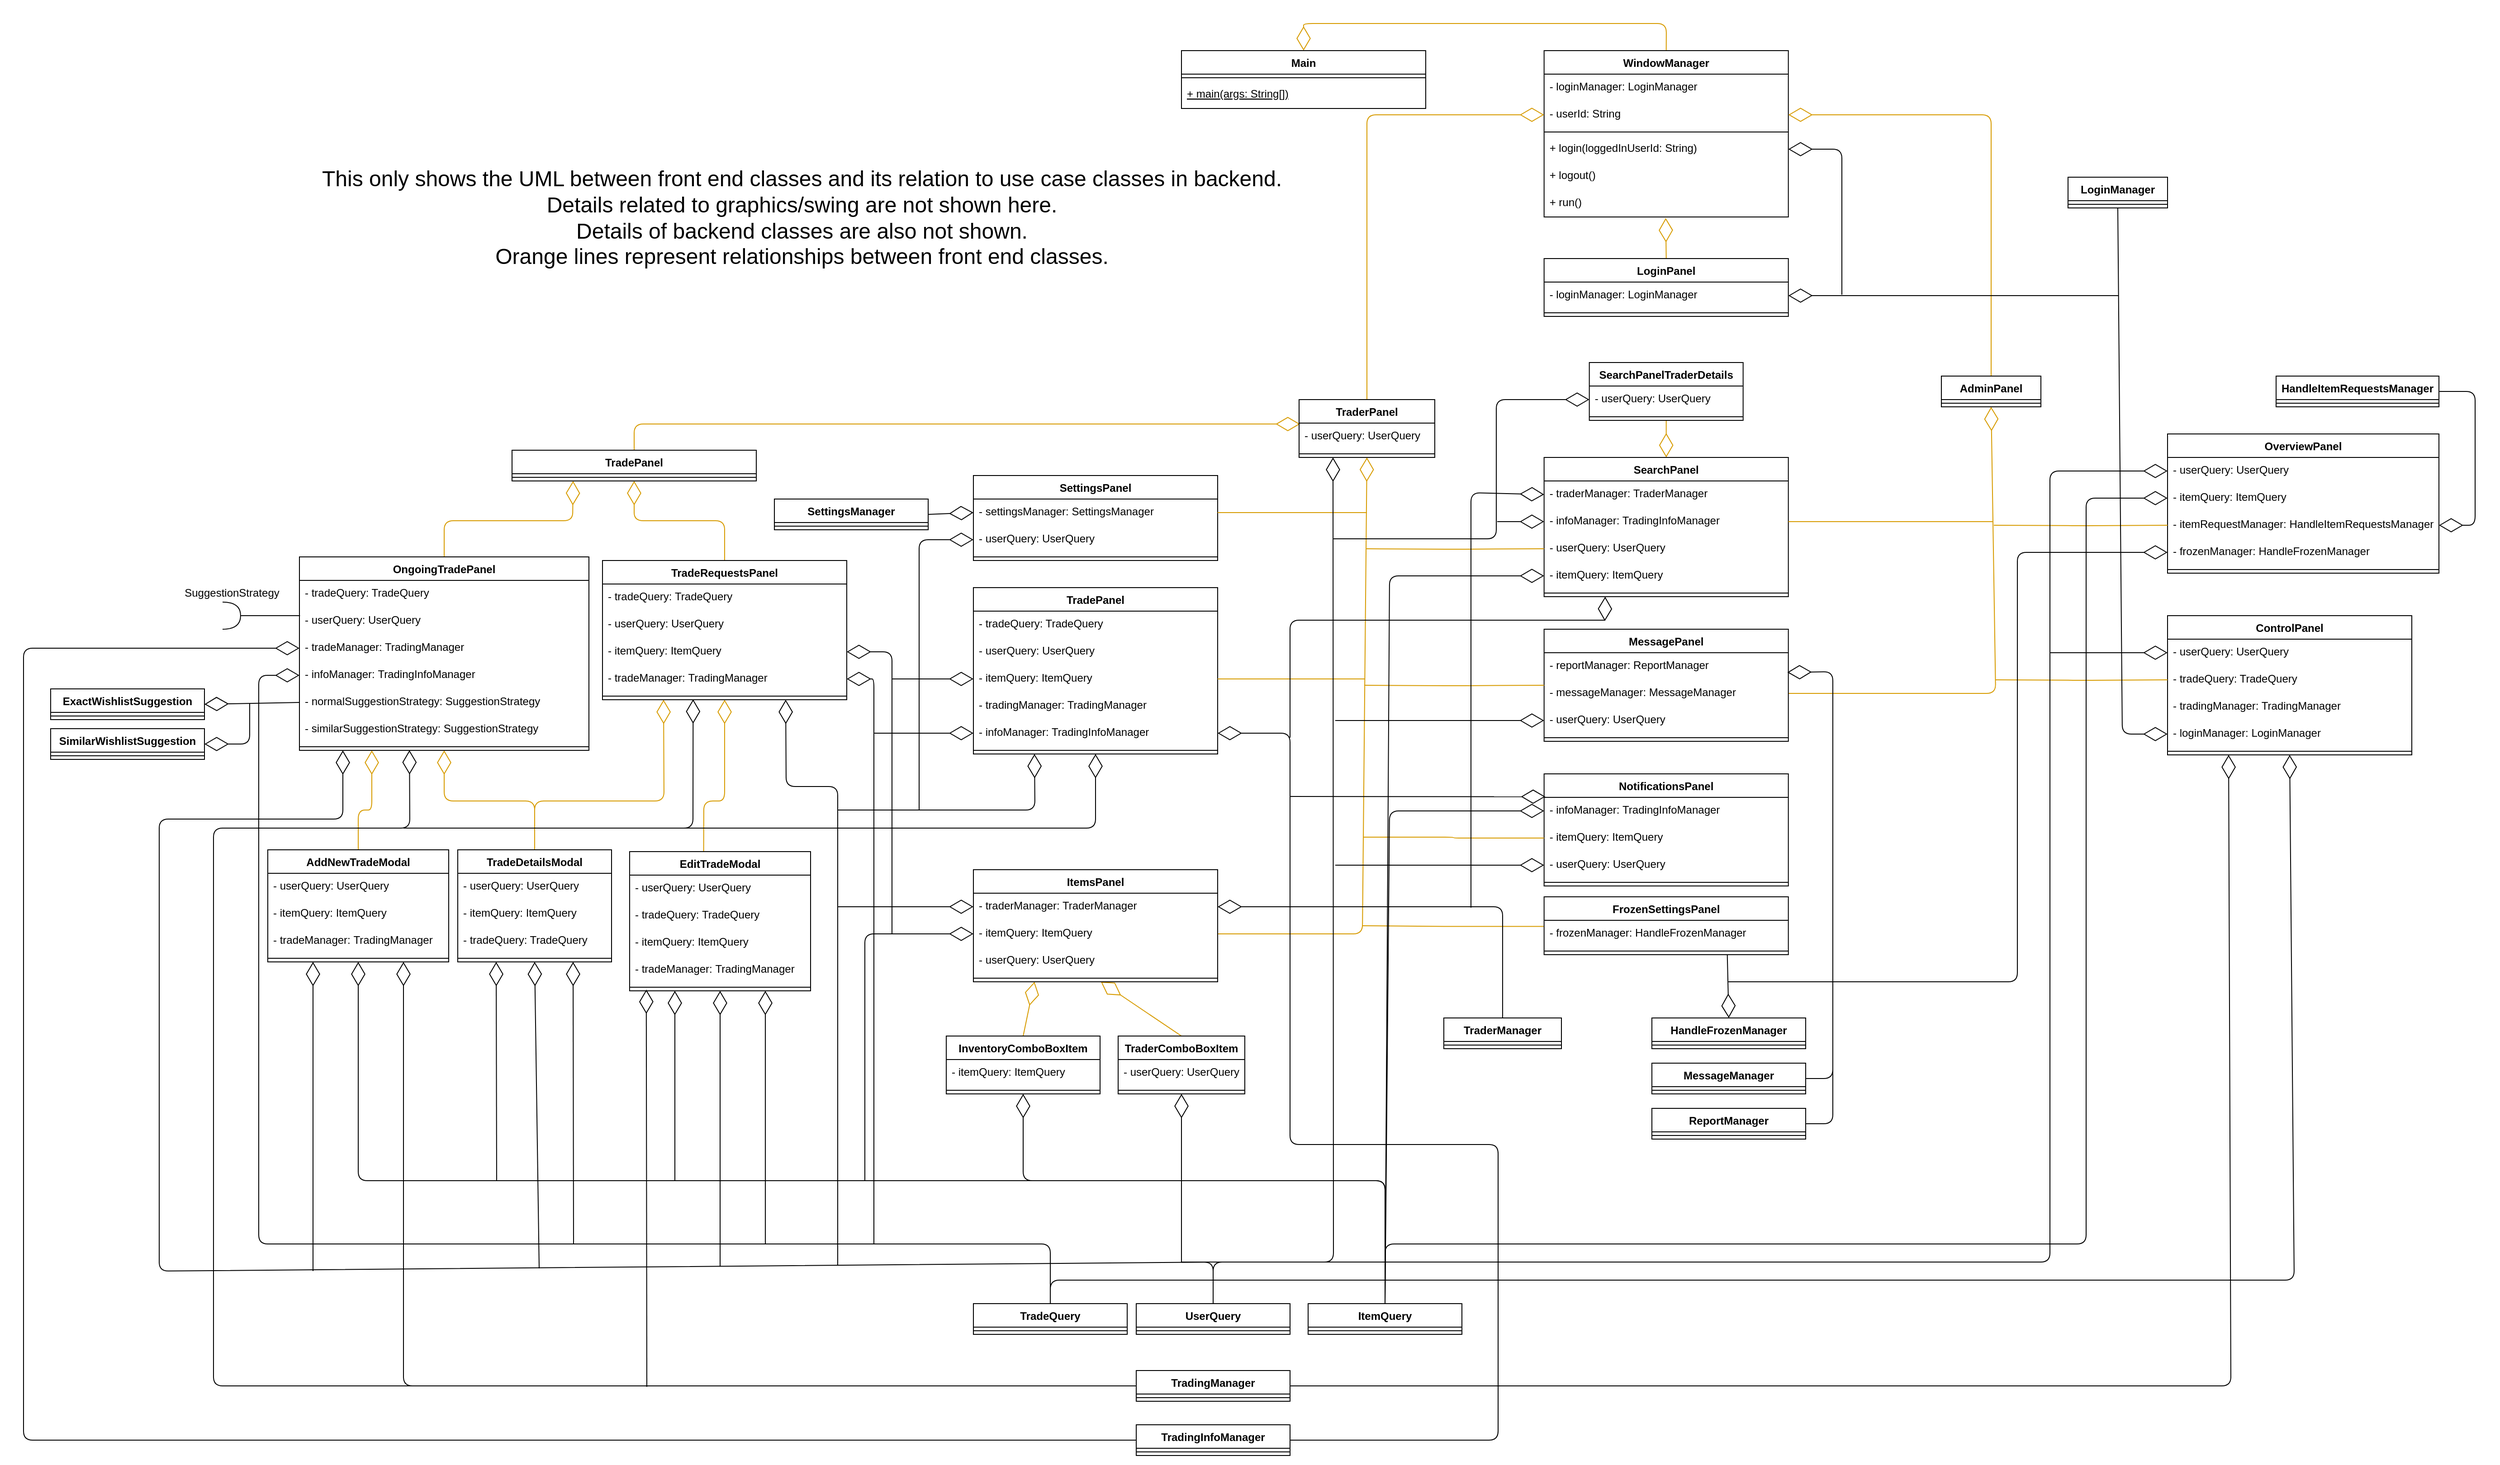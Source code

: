 <mxfile version="13.6.2" type="device"><diagram id="ru3SQ3kVGiBK9P98PwAr" name="Page-1"><mxGraphModel dx="3285" dy="1931" grid="1" gridSize="10" guides="1" tooltips="1" connect="1" arrows="1" fold="1" page="1" pageScale="1" pageWidth="850" pageHeight="1100" math="0" shadow="0"><root><mxCell id="0"/><mxCell id="1" parent="0"/><mxCell id="huTrQxWMkgOazOizdwKD-4" value="" style="endArrow=diamondThin;endFill=0;endSize=24;html=1;entryX=0.5;entryY=0;entryDx=0;entryDy=0;fillColor=#ffe6cc;strokeColor=#d79b00;exitX=0.5;exitY=0;exitDx=0;exitDy=0;" parent="1" source="huTrQxWMkgOazOizdwKD-22" target="huTrQxWMkgOazOizdwKD-19" edge="1"><mxGeometry width="160" relative="1" as="geometry"><mxPoint x="620" y="-1030" as="sourcePoint"/><mxPoint x="330.84" y="-1149" as="targetPoint"/><Array as="points"><mxPoint x="756" y="-1070"/><mxPoint x="355" y="-1070"/></Array></mxGeometry></mxCell><mxCell id="huTrQxWMkgOazOizdwKD-6" value="" style="endArrow=diamondThin;endFill=0;endSize=24;html=1;entryX=0.498;entryY=1.039;entryDx=0;entryDy=0;entryPerimeter=0;exitX=0.5;exitY=0;exitDx=0;exitDy=0;fillColor=#ffe6cc;strokeColor=#d79b00;" parent="1" source="huTrQxWMkgOazOizdwKD-29" target="huTrQxWMkgOazOizdwKD-28" edge="1"><mxGeometry width="160" relative="1" as="geometry"><mxPoint x="0.84" y="-909" as="sourcePoint"/><mxPoint x="160.84" y="-909" as="targetPoint"/></mxGeometry></mxCell><mxCell id="huTrQxWMkgOazOizdwKD-11" value="" style="endArrow=diamondThin;endFill=0;endSize=24;html=1;entryX=0.5;entryY=0;entryDx=0;entryDy=0;exitX=0.5;exitY=1;exitDx=0;exitDy=0;fillColor=#ffe6cc;strokeColor=#d79b00;" parent="1" source="huTrQxWMkgOazOizdwKD-87" target="huTrQxWMkgOazOizdwKD-81" edge="1"><mxGeometry width="160" relative="1" as="geometry"><mxPoint x="1220" y="-730" as="sourcePoint"/><mxPoint x="390.84" y="-209" as="targetPoint"/><Array as="points"/></mxGeometry></mxCell><mxCell id="huTrQxWMkgOazOizdwKD-12" value="" style="endArrow=diamondThin;endFill=0;endSize=24;html=1;entryX=0.25;entryY=1;entryDx=0;entryDy=0;exitX=0.5;exitY=0;exitDx=0;exitDy=0;fillColor=#ffe6cc;strokeColor=#d79b00;" parent="1" source="huTrQxWMkgOazOizdwKD-53" target="huTrQxWMkgOazOizdwKD-56" edge="1"><mxGeometry width="160" relative="1" as="geometry"><mxPoint x="75.84" y="-297" as="sourcePoint"/><mxPoint x="65.84" y="-359" as="targetPoint"/></mxGeometry></mxCell><mxCell id="huTrQxWMkgOazOizdwKD-13" value="" style="endArrow=diamondThin;endFill=0;endSize=24;html=1;exitX=0.5;exitY=0;exitDx=0;exitDy=0;fillColor=#ffe6cc;strokeColor=#d79b00;" parent="1" source="huTrQxWMkgOazOizdwKD-68" target="huTrQxWMkgOazOizdwKD-60" edge="1"><mxGeometry width="160" relative="1" as="geometry"><mxPoint x="200.84" y="-297" as="sourcePoint"/><mxPoint x="190.84" y="-359" as="targetPoint"/></mxGeometry></mxCell><mxCell id="huTrQxWMkgOazOizdwKD-90" value="" style="endArrow=diamondThin;endFill=0;endSize=24;html=1;entryX=0.5;entryY=1;entryDx=0;entryDy=0;exitX=0.409;exitY=0.001;exitDx=0;exitDy=0;exitPerimeter=0;fillColor=#ffe6cc;strokeColor=#d79b00;" parent="1" source="huTrQxWMkgOazOizdwKD-129" target="huTrQxWMkgOazOizdwKD-103" edge="1"><mxGeometry width="160" relative="1" as="geometry"><mxPoint x="-488.31" y="-190" as="sourcePoint"/><mxPoint x="-288.31" y="-200" as="targetPoint"/><Array as="points"><mxPoint x="-308" y="-210"/><mxPoint x="-285" y="-210"/></Array></mxGeometry></mxCell><mxCell id="huTrQxWMkgOazOizdwKD-91" value="" style="endArrow=diamondThin;endFill=0;endSize=24;html=1;exitX=0.5;exitY=0;exitDx=0;exitDy=0;entryX=0.25;entryY=1;entryDx=0;entryDy=0;fillColor=#ffe6cc;strokeColor=#d79b00;" parent="1" source="huTrQxWMkgOazOizdwKD-124" target="huTrQxWMkgOazOizdwKD-103" edge="1"><mxGeometry width="160" relative="1" as="geometry"><mxPoint x="-348.31" y="-93.846" as="sourcePoint"/><mxPoint x="-428.31" y="-270" as="targetPoint"/><Array as="points"><mxPoint x="-495" y="-210"/><mxPoint x="-352" y="-210"/></Array></mxGeometry></mxCell><mxCell id="huTrQxWMkgOazOizdwKD-92" value="" style="endArrow=diamondThin;endFill=0;endSize=24;html=1;exitX=0.5;exitY=0;exitDx=0;exitDy=0;entryX=0.5;entryY=1;entryDx=0;entryDy=0;fillColor=#ffe6cc;strokeColor=#d79b00;" parent="1" source="huTrQxWMkgOazOizdwKD-103" target="huTrQxWMkgOazOizdwKD-117" edge="1"><mxGeometry width="160" relative="1" as="geometry"><mxPoint x="-418.31" y="34" as="sourcePoint"/><mxPoint x="-375.81" y="-262" as="targetPoint"/><Array as="points"><mxPoint x="-285" y="-520"/><mxPoint x="-385" y="-520"/></Array></mxGeometry></mxCell><mxCell id="huTrQxWMkgOazOizdwKD-93" value="" style="endArrow=diamondThin;endFill=0;endSize=24;html=1;exitX=0.5;exitY=0;exitDx=0;exitDy=0;entryX=0.25;entryY=1;entryDx=0;entryDy=0;fillColor=#ffe6cc;strokeColor=#d79b00;" parent="1" source="huTrQxWMkgOazOizdwKD-109" target="huTrQxWMkgOazOizdwKD-117" edge="1"><mxGeometry width="160" relative="1" as="geometry"><mxPoint x="-383.31" y="-420" as="sourcePoint"/><mxPoint x="-203.31" y="-496" as="targetPoint"/><Array as="points"><mxPoint x="-595" y="-520"/><mxPoint x="-453" y="-520"/></Array></mxGeometry></mxCell><mxCell id="huTrQxWMkgOazOizdwKD-94" value="" style="endArrow=diamondThin;endFill=0;endSize=24;html=1;exitX=0.5;exitY=0;exitDx=0;exitDy=0;entryX=0.25;entryY=1;entryDx=0;entryDy=0;fillColor=#ffe6cc;strokeColor=#d79b00;" parent="1" source="huTrQxWMkgOazOizdwKD-119" target="huTrQxWMkgOazOizdwKD-109" edge="1"><mxGeometry width="160" relative="1" as="geometry"><mxPoint x="-668.31" y="156" as="sourcePoint"/><mxPoint x="-625.81" y="-140" as="targetPoint"/><Array as="points"><mxPoint x="-690" y="-200"/><mxPoint x="-675" y="-200"/></Array></mxGeometry></mxCell><mxCell id="huTrQxWMkgOazOizdwKD-95" value="" style="endArrow=diamondThin;endFill=0;endSize=24;html=1;exitX=0.5;exitY=0;exitDx=0;exitDy=0;entryX=0.5;entryY=1;entryDx=0;entryDy=0;fillColor=#ffe6cc;strokeColor=#d79b00;" parent="1" source="huTrQxWMkgOazOizdwKD-124" target="huTrQxWMkgOazOizdwKD-109" edge="1"><mxGeometry width="160" relative="1" as="geometry"><mxPoint x="-833.31" y="-80" as="sourcePoint"/><mxPoint x="-795.31" y="-196" as="targetPoint"/><Array as="points"><mxPoint x="-495" y="-210"/><mxPoint x="-595" y="-210"/></Array></mxGeometry></mxCell><mxCell id="huTrQxWMkgOazOizdwKD-99" value="" style="endArrow=diamondThin;endFill=0;endSize=24;html=1;entryX=0.007;entryY=0.034;entryDx=0;entryDy=0;entryPerimeter=0;exitX=0.5;exitY=0;exitDx=0;exitDy=0;fillColor=#ffe6cc;strokeColor=#d79b00;" parent="1" source="huTrQxWMkgOazOizdwKD-117" target="huTrQxWMkgOazOizdwKD-33" edge="1"><mxGeometry width="160" relative="1" as="geometry"><mxPoint x="-1189.16" y="-409" as="sourcePoint"/><mxPoint x="-1029.16" y="-409" as="targetPoint"/><Array as="points"><mxPoint x="-385" y="-627"/></Array></mxGeometry></mxCell><mxCell id="huTrQxWMkgOazOizdwKD-100" value="" style="shape=requiredInterface;html=1;verticalLabelPosition=bottom;rotation=0;" parent="1" vertex="1"><mxGeometry x="-839.96" y="-430" width="19.91" height="30" as="geometry"/></mxCell><mxCell id="huTrQxWMkgOazOizdwKD-101" value="" style="endArrow=none;html=1;edgeStyle=orthogonalEdgeStyle;exitX=1;exitY=0.5;exitDx=0;exitDy=0;exitPerimeter=0;entryX=0.002;entryY=0.298;entryDx=0;entryDy=0;entryPerimeter=0;" parent="1" source="huTrQxWMkgOazOizdwKD-100" target="huTrQxWMkgOazOizdwKD-111" edge="1"><mxGeometry relative="1" as="geometry"><mxPoint x="-1028.31" y="-360.116" as="sourcePoint"/><mxPoint x="-885.31" y="-415" as="targetPoint"/><Array as="points"/></mxGeometry></mxCell><mxCell id="huTrQxWMkgOazOizdwKD-102" value="SuggestionStrategy" style="text;html=1;align=center;verticalAlign=middle;resizable=0;points=[];autosize=1;" parent="1" vertex="1"><mxGeometry x="-890" y="-450" width="120" height="20" as="geometry"/></mxCell><mxCell id="huTrQxWMkgOazOizdwKD-22" value="WindowManager" style="swimlane;fontStyle=1;align=center;verticalAlign=top;childLayout=stackLayout;horizontal=1;startSize=26;horizontalStack=0;resizeParent=1;resizeParentMax=0;resizeLast=0;collapsible=1;marginBottom=0;" parent="1" vertex="1"><mxGeometry x="620.84" y="-1040" width="270" height="184" as="geometry"/></mxCell><mxCell id="huTrQxWMkgOazOizdwKD-23" value="- loginManager: LoginManager" style="text;strokeColor=none;fillColor=none;align=left;verticalAlign=top;spacingLeft=4;spacingRight=4;overflow=hidden;rotatable=0;points=[[0,0.5],[1,0.5]];portConstraint=eastwest;fontStyle=0" parent="huTrQxWMkgOazOizdwKD-22" vertex="1"><mxGeometry y="26" width="270" height="30" as="geometry"/></mxCell><mxCell id="huTrQxWMkgOazOizdwKD-24" value="- userId: String" style="text;strokeColor=none;fillColor=none;align=left;verticalAlign=top;spacingLeft=4;spacingRight=4;overflow=hidden;rotatable=0;points=[[0,0.5],[1,0.5]];portConstraint=eastwest;fontStyle=0" parent="huTrQxWMkgOazOizdwKD-22" vertex="1"><mxGeometry y="56" width="270" height="30" as="geometry"/></mxCell><mxCell id="huTrQxWMkgOazOizdwKD-25" value="" style="line;strokeWidth=1;fillColor=none;align=left;verticalAlign=middle;spacingTop=-1;spacingLeft=3;spacingRight=3;rotatable=0;labelPosition=right;points=[];portConstraint=eastwest;" parent="huTrQxWMkgOazOizdwKD-22" vertex="1"><mxGeometry y="86" width="270" height="8" as="geometry"/></mxCell><mxCell id="huTrQxWMkgOazOizdwKD-26" value="+ login(loggedInUserId: String)" style="text;strokeColor=none;fillColor=none;align=left;verticalAlign=top;spacingLeft=4;spacingRight=4;overflow=hidden;rotatable=0;points=[[0,0.5],[1,0.5]];portConstraint=eastwest;fontStyle=0" parent="huTrQxWMkgOazOizdwKD-22" vertex="1"><mxGeometry y="94" width="270" height="30" as="geometry"/></mxCell><mxCell id="huTrQxWMkgOazOizdwKD-27" value="+ logout()" style="text;strokeColor=none;fillColor=none;align=left;verticalAlign=top;spacingLeft=4;spacingRight=4;overflow=hidden;rotatable=0;points=[[0,0.5],[1,0.5]];portConstraint=eastwest;fontStyle=0" parent="huTrQxWMkgOazOizdwKD-22" vertex="1"><mxGeometry y="124" width="270" height="30" as="geometry"/></mxCell><mxCell id="huTrQxWMkgOazOizdwKD-28" value="+ run()" style="text;strokeColor=none;fillColor=none;align=left;verticalAlign=top;spacingLeft=4;spacingRight=4;overflow=hidden;rotatable=0;points=[[0,0.5],[1,0.5]];portConstraint=eastwest;fontStyle=0" parent="huTrQxWMkgOazOizdwKD-22" vertex="1"><mxGeometry y="154" width="270" height="30" as="geometry"/></mxCell><mxCell id="ncjSAQgbf7GE0hWEiLkA-2" value="" style="endArrow=diamondThin;endFill=0;endSize=24;html=1;entryX=0.5;entryY=1;entryDx=0;entryDy=0;exitX=1;exitY=0.5;exitDx=0;exitDy=0;fillColor=#ffe6cc;strokeColor=#d79b00;" parent="1" source="huTrQxWMkgOazOizdwKD-58" target="huTrQxWMkgOazOizdwKD-32" edge="1"><mxGeometry width="160" relative="1" as="geometry"><mxPoint x="120" y="-310" as="sourcePoint"/><mxPoint x="280" y="-310" as="targetPoint"/><Array as="points"><mxPoint x="420" y="-63"/></Array></mxGeometry></mxCell><mxCell id="huTrQxWMkgOazOizdwKD-29" value="LoginPanel" style="swimlane;fontStyle=1;align=center;verticalAlign=top;childLayout=stackLayout;horizontal=1;startSize=26;horizontalStack=0;resizeParent=1;resizeParentMax=0;resizeLast=0;collapsible=1;marginBottom=0;" parent="1" vertex="1"><mxGeometry x="620.84" y="-810" width="270" height="64" as="geometry"/></mxCell><mxCell id="huTrQxWMkgOazOizdwKD-30" value="- loginManager: LoginManager" style="text;strokeColor=none;fillColor=none;align=left;verticalAlign=top;spacingLeft=4;spacingRight=4;overflow=hidden;rotatable=0;points=[[0,0.5],[1,0.5]];portConstraint=eastwest;fontStyle=0" parent="huTrQxWMkgOazOizdwKD-29" vertex="1"><mxGeometry y="26" width="270" height="30" as="geometry"/></mxCell><mxCell id="huTrQxWMkgOazOizdwKD-31" value="" style="line;strokeWidth=1;fillColor=none;align=left;verticalAlign=middle;spacingTop=-1;spacingLeft=3;spacingRight=3;rotatable=0;labelPosition=right;points=[];portConstraint=eastwest;" parent="huTrQxWMkgOazOizdwKD-29" vertex="1"><mxGeometry y="56" width="270" height="8" as="geometry"/></mxCell><mxCell id="ncjSAQgbf7GE0hWEiLkA-6" value="This only shows the UML between front end classes and its relation to use case classes in backend.&lt;br&gt;Details related to graphics/swing are not shown here. &lt;br&gt;Details of backend classes are also not shown.&lt;br&gt;Orange lines represent relationships between front end classes." style="text;html=1;align=center;verticalAlign=middle;resizable=0;points=[];autosize=1;fontSize=24;" parent="1" vertex="1"><mxGeometry x="-740" y="-915" width="1080" height="120" as="geometry"/></mxCell><mxCell id="ncjSAQgbf7GE0hWEiLkA-8" value="" style="endArrow=diamondThin;endFill=0;endSize=24;html=1;fontSize=24;entryX=0.5;entryY=1;entryDx=0;entryDy=0;exitX=1;exitY=0.5;exitDx=0;exitDy=0;fillColor=#ffe6cc;strokeColor=#d79b00;" parent="1" source="huTrQxWMkgOazOizdwKD-45" target="huTrQxWMkgOazOizdwKD-35" edge="1"><mxGeometry width="160" relative="1" as="geometry"><mxPoint x="1090" y="-510" as="sourcePoint"/><mxPoint x="1250" y="-510" as="targetPoint"/><Array as="points"><mxPoint x="1120" y="-329"/></Array></mxGeometry></mxCell><mxCell id="ncjSAQgbf7GE0hWEiLkA-12" value="" style="endArrow=diamondThin;endFill=0;endSize=24;html=1;fontSize=24;entryX=1;entryY=0.5;entryDx=0;entryDy=0;exitX=0.5;exitY=0;exitDx=0;exitDy=0;fillColor=#ffe6cc;strokeColor=#d79b00;" parent="1" source="huTrQxWMkgOazOizdwKD-35" target="huTrQxWMkgOazOizdwKD-24" edge="1"><mxGeometry width="160" relative="1" as="geometry"><mxPoint x="1250" y="-550" as="sourcePoint"/><mxPoint x="1410" y="-550" as="targetPoint"/><Array as="points"><mxPoint x="1115" y="-969"/></Array></mxGeometry></mxCell><mxCell id="ncjSAQgbf7GE0hWEiLkA-13" value="" style="endArrow=diamondThin;endFill=0;endSize=24;html=1;fontSize=24;entryX=0;entryY=0.5;entryDx=0;entryDy=0;exitX=0.5;exitY=0;exitDx=0;exitDy=0;fillColor=#ffe6cc;strokeColor=#d79b00;" parent="1" source="huTrQxWMkgOazOizdwKD-32" target="huTrQxWMkgOazOizdwKD-24" edge="1"><mxGeometry width="160" relative="1" as="geometry"><mxPoint x="170" y="-640" as="sourcePoint"/><mxPoint x="330" y="-640" as="targetPoint"/><Array as="points"><mxPoint x="425" y="-969"/></Array></mxGeometry></mxCell><mxCell id="huTrQxWMkgOazOizdwKD-81" value="SearchPanel" style="swimlane;fontStyle=1;align=center;verticalAlign=top;childLayout=stackLayout;horizontal=1;startSize=26;horizontalStack=0;resizeParent=1;resizeParentMax=0;resizeLast=0;collapsible=1;marginBottom=0;" parent="1" vertex="1"><mxGeometry x="620.84" y="-590" width="270" height="154" as="geometry"/></mxCell><mxCell id="huTrQxWMkgOazOizdwKD-82" value="- traderManager: TraderManager" style="text;strokeColor=none;fillColor=none;align=left;verticalAlign=top;spacingLeft=4;spacingRight=4;overflow=hidden;rotatable=0;points=[[0,0.5],[1,0.5]];portConstraint=eastwest;fontStyle=0" parent="huTrQxWMkgOazOizdwKD-81" vertex="1"><mxGeometry y="26" width="270" height="30" as="geometry"/></mxCell><mxCell id="huTrQxWMkgOazOizdwKD-83" value="- infoManager: TradingInfoManager" style="text;strokeColor=none;fillColor=none;align=left;verticalAlign=top;spacingLeft=4;spacingRight=4;overflow=hidden;rotatable=0;points=[[0,0.5],[1,0.5]];portConstraint=eastwest;fontStyle=0" parent="huTrQxWMkgOazOizdwKD-81" vertex="1"><mxGeometry y="56" width="270" height="30" as="geometry"/></mxCell><mxCell id="huTrQxWMkgOazOizdwKD-84" value="- userQuery: UserQuery" style="text;strokeColor=none;fillColor=none;align=left;verticalAlign=top;spacingLeft=4;spacingRight=4;overflow=hidden;rotatable=0;points=[[0,0.5],[1,0.5]];portConstraint=eastwest;fontStyle=0" parent="huTrQxWMkgOazOizdwKD-81" vertex="1"><mxGeometry y="86" width="270" height="30" as="geometry"/></mxCell><mxCell id="huTrQxWMkgOazOizdwKD-85" value="- itemQuery: ItemQuery" style="text;strokeColor=none;fillColor=none;align=left;verticalAlign=top;spacingLeft=4;spacingRight=4;overflow=hidden;rotatable=0;points=[[0,0.5],[1,0.5]];portConstraint=eastwest;fontStyle=0" parent="huTrQxWMkgOazOizdwKD-81" vertex="1"><mxGeometry y="116" width="270" height="30" as="geometry"/></mxCell><mxCell id="huTrQxWMkgOazOizdwKD-86" value="" style="line;strokeWidth=1;fillColor=none;align=left;verticalAlign=middle;spacingTop=-1;spacingLeft=3;spacingRight=3;rotatable=0;labelPosition=right;points=[];portConstraint=eastwest;" parent="huTrQxWMkgOazOizdwKD-81" vertex="1"><mxGeometry y="146" width="270" height="8" as="geometry"/></mxCell><mxCell id="huTrQxWMkgOazOizdwKD-43" value="MessagePanel" style="swimlane;fontStyle=1;align=center;verticalAlign=top;childLayout=stackLayout;horizontal=1;startSize=26;horizontalStack=0;resizeParent=1;resizeParentMax=0;resizeLast=0;collapsible=1;marginBottom=0;" parent="1" vertex="1"><mxGeometry x="620.84" y="-400" width="270" height="124" as="geometry"/></mxCell><mxCell id="huTrQxWMkgOazOizdwKD-44" value="- reportManager: ReportManager" style="text;strokeColor=none;fillColor=none;align=left;verticalAlign=top;spacingLeft=4;spacingRight=4;overflow=hidden;rotatable=0;points=[[0,0.5],[1,0.5]];portConstraint=eastwest;fontStyle=0" parent="huTrQxWMkgOazOizdwKD-43" vertex="1"><mxGeometry y="26" width="270" height="30" as="geometry"/></mxCell><mxCell id="huTrQxWMkgOazOizdwKD-45" value="- messageManager: MessageManager" style="text;strokeColor=none;fillColor=none;align=left;verticalAlign=top;spacingLeft=4;spacingRight=4;overflow=hidden;rotatable=0;points=[[0,0.5],[1,0.5]];portConstraint=eastwest;fontStyle=0" parent="huTrQxWMkgOazOizdwKD-43" vertex="1"><mxGeometry y="56" width="270" height="30" as="geometry"/></mxCell><mxCell id="huTrQxWMkgOazOizdwKD-46" value="- userQuery: UserQuery" style="text;strokeColor=none;fillColor=none;align=left;verticalAlign=top;spacingLeft=4;spacingRight=4;overflow=hidden;rotatable=0;points=[[0,0.5],[1,0.5]];portConstraint=eastwest;fontStyle=0" parent="huTrQxWMkgOazOizdwKD-43" vertex="1"><mxGeometry y="86" width="270" height="30" as="geometry"/></mxCell><mxCell id="huTrQxWMkgOazOizdwKD-47" value="" style="line;strokeWidth=1;fillColor=none;align=left;verticalAlign=middle;spacingTop=-1;spacingLeft=3;spacingRight=3;rotatable=0;labelPosition=right;points=[];portConstraint=eastwest;" parent="huTrQxWMkgOazOizdwKD-43" vertex="1"><mxGeometry y="116" width="270" height="8" as="geometry"/></mxCell><mxCell id="huTrQxWMkgOazOizdwKD-75" value="ControlPanel" style="swimlane;fontStyle=1;align=center;verticalAlign=top;childLayout=stackLayout;horizontal=1;startSize=26;horizontalStack=0;resizeParent=1;resizeParentMax=0;resizeLast=0;collapsible=1;marginBottom=0;" parent="1" vertex="1"><mxGeometry x="1310" y="-415" width="270" height="154" as="geometry"/></mxCell><mxCell id="huTrQxWMkgOazOizdwKD-76" value="- userQuery: UserQuery" style="text;strokeColor=none;fillColor=none;align=left;verticalAlign=top;spacingLeft=4;spacingRight=4;overflow=hidden;rotatable=0;points=[[0,0.5],[1,0.5]];portConstraint=eastwest;fontStyle=0" parent="huTrQxWMkgOazOizdwKD-75" vertex="1"><mxGeometry y="26" width="270" height="30" as="geometry"/></mxCell><mxCell id="huTrQxWMkgOazOizdwKD-77" value="- tradeQuery: TradeQuery" style="text;strokeColor=none;fillColor=none;align=left;verticalAlign=top;spacingLeft=4;spacingRight=4;overflow=hidden;rotatable=0;points=[[0,0.5],[1,0.5]];portConstraint=eastwest;fontStyle=0" parent="huTrQxWMkgOazOizdwKD-75" vertex="1"><mxGeometry y="56" width="270" height="30" as="geometry"/></mxCell><mxCell id="huTrQxWMkgOazOizdwKD-78" value="- tradingManager: TradingManager" style="text;strokeColor=none;fillColor=none;align=left;verticalAlign=top;spacingLeft=4;spacingRight=4;overflow=hidden;rotatable=0;points=[[0,0.5],[1,0.5]];portConstraint=eastwest;fontStyle=0" parent="huTrQxWMkgOazOizdwKD-75" vertex="1"><mxGeometry y="86" width="270" height="30" as="geometry"/></mxCell><mxCell id="huTrQxWMkgOazOizdwKD-79" value="- loginManager: LoginManager" style="text;strokeColor=none;fillColor=none;align=left;verticalAlign=top;spacingLeft=4;spacingRight=4;overflow=hidden;rotatable=0;points=[[0,0.5],[1,0.5]];portConstraint=eastwest;fontStyle=0" parent="huTrQxWMkgOazOizdwKD-75" vertex="1"><mxGeometry y="116" width="270" height="30" as="geometry"/></mxCell><mxCell id="huTrQxWMkgOazOizdwKD-80" value="" style="line;strokeWidth=1;fillColor=none;align=left;verticalAlign=middle;spacingTop=-1;spacingLeft=3;spacingRight=3;rotatable=0;labelPosition=right;points=[];portConstraint=eastwest;" parent="huTrQxWMkgOazOizdwKD-75" vertex="1"><mxGeometry y="146" width="270" height="8" as="geometry"/></mxCell><mxCell id="huTrQxWMkgOazOizdwKD-37" value="OverviewPanel" style="swimlane;fontStyle=1;align=center;verticalAlign=top;childLayout=stackLayout;horizontal=1;startSize=26;horizontalStack=0;resizeParent=1;resizeParentMax=0;resizeLast=0;collapsible=1;marginBottom=0;" parent="1" vertex="1"><mxGeometry x="1310" y="-616" width="300" height="154" as="geometry"/></mxCell><mxCell id="huTrQxWMkgOazOizdwKD-38" value="- userQuery: UserQuery" style="text;strokeColor=none;fillColor=none;align=left;verticalAlign=top;spacingLeft=4;spacingRight=4;overflow=hidden;rotatable=0;points=[[0,0.5],[1,0.5]];portConstraint=eastwest;fontStyle=0" parent="huTrQxWMkgOazOizdwKD-37" vertex="1"><mxGeometry y="26" width="300" height="30" as="geometry"/></mxCell><mxCell id="huTrQxWMkgOazOizdwKD-39" value="- itemQuery: ItemQuery" style="text;strokeColor=none;fillColor=none;align=left;verticalAlign=top;spacingLeft=4;spacingRight=4;overflow=hidden;rotatable=0;points=[[0,0.5],[1,0.5]];portConstraint=eastwest;fontStyle=0" parent="huTrQxWMkgOazOizdwKD-37" vertex="1"><mxGeometry y="56" width="300" height="30" as="geometry"/></mxCell><mxCell id="huTrQxWMkgOazOizdwKD-40" value="- itemRequestManager: HandleItemRequestsManager" style="text;strokeColor=none;fillColor=none;align=left;verticalAlign=top;spacingLeft=4;spacingRight=4;overflow=hidden;rotatable=0;points=[[0,0.5],[1,0.5]];portConstraint=eastwest;fontStyle=0" parent="huTrQxWMkgOazOizdwKD-37" vertex="1"><mxGeometry y="86" width="300" height="30" as="geometry"/></mxCell><mxCell id="huTrQxWMkgOazOizdwKD-41" value="- frozenManager: HandleFrozenManager" style="text;strokeColor=none;fillColor=none;align=left;verticalAlign=top;spacingLeft=4;spacingRight=4;overflow=hidden;rotatable=0;points=[[0,0.5],[1,0.5]];portConstraint=eastwest;fontStyle=0" parent="huTrQxWMkgOazOizdwKD-37" vertex="1"><mxGeometry y="116" width="300" height="30" as="geometry"/></mxCell><mxCell id="huTrQxWMkgOazOizdwKD-42" value="" style="line;strokeWidth=1;fillColor=none;align=left;verticalAlign=middle;spacingTop=-1;spacingLeft=3;spacingRight=3;rotatable=0;labelPosition=right;points=[];portConstraint=eastwest;" parent="huTrQxWMkgOazOizdwKD-37" vertex="1"><mxGeometry y="146" width="300" height="8" as="geometry"/></mxCell><mxCell id="huTrQxWMkgOazOizdwKD-35" value="AdminPanel" style="swimlane;fontStyle=1;align=center;verticalAlign=top;childLayout=stackLayout;horizontal=1;startSize=26;horizontalStack=0;resizeParent=1;resizeParentMax=0;resizeLast=0;collapsible=1;marginBottom=0;" parent="1" vertex="1"><mxGeometry x="1060" y="-680" width="110" height="34" as="geometry"/></mxCell><mxCell id="huTrQxWMkgOazOizdwKD-36" value="" style="line;strokeWidth=1;fillColor=none;align=left;verticalAlign=middle;spacingTop=-1;spacingLeft=3;spacingRight=3;rotatable=0;labelPosition=right;points=[];portConstraint=eastwest;" parent="huTrQxWMkgOazOizdwKD-35" vertex="1"><mxGeometry y="26" width="110" height="8" as="geometry"/></mxCell><mxCell id="huTrQxWMkgOazOizdwKD-48" value="NotificationsPanel" style="swimlane;fontStyle=1;align=center;verticalAlign=top;childLayout=stackLayout;horizontal=1;startSize=26;horizontalStack=0;resizeParent=1;resizeParentMax=0;resizeLast=0;collapsible=1;marginBottom=0;" parent="1" vertex="1"><mxGeometry x="620.84" y="-240" width="270" height="124" as="geometry"/></mxCell><mxCell id="huTrQxWMkgOazOizdwKD-49" value="- infoManager: TradingInfoManager" style="text;strokeColor=none;fillColor=none;align=left;verticalAlign=top;spacingLeft=4;spacingRight=4;overflow=hidden;rotatable=0;points=[[0,0.5],[1,0.5]];portConstraint=eastwest;fontStyle=0" parent="huTrQxWMkgOazOizdwKD-48" vertex="1"><mxGeometry y="26" width="270" height="30" as="geometry"/></mxCell><mxCell id="huTrQxWMkgOazOizdwKD-50" value="- itemQuery: ItemQuery" style="text;strokeColor=none;fillColor=none;align=left;verticalAlign=top;spacingLeft=4;spacingRight=4;overflow=hidden;rotatable=0;points=[[0,0.5],[1,0.5]];portConstraint=eastwest;fontStyle=0" parent="huTrQxWMkgOazOizdwKD-48" vertex="1"><mxGeometry y="56" width="270" height="30" as="geometry"/></mxCell><mxCell id="huTrQxWMkgOazOizdwKD-51" value="- userQuery: UserQuery" style="text;strokeColor=none;fillColor=none;align=left;verticalAlign=top;spacingLeft=4;spacingRight=4;overflow=hidden;rotatable=0;points=[[0,0.5],[1,0.5]];portConstraint=eastwest;fontStyle=0" parent="huTrQxWMkgOazOizdwKD-48" vertex="1"><mxGeometry y="86" width="270" height="30" as="geometry"/></mxCell><mxCell id="huTrQxWMkgOazOizdwKD-52" value="" style="line;strokeWidth=1;fillColor=none;align=left;verticalAlign=middle;spacingTop=-1;spacingLeft=3;spacingRight=3;rotatable=0;labelPosition=right;points=[];portConstraint=eastwest;" parent="huTrQxWMkgOazOizdwKD-48" vertex="1"><mxGeometry y="116" width="270" height="8" as="geometry"/></mxCell><mxCell id="huTrQxWMkgOazOizdwKD-32" value="TraderPanel" style="swimlane;fontStyle=1;align=center;verticalAlign=top;childLayout=stackLayout;horizontal=1;startSize=26;horizontalStack=0;resizeParent=1;resizeParentMax=0;resizeLast=0;collapsible=1;marginBottom=0;" parent="1" vertex="1"><mxGeometry x="350" y="-654" width="150" height="64" as="geometry"/></mxCell><mxCell id="huTrQxWMkgOazOizdwKD-33" value="- userQuery: UserQuery" style="text;strokeColor=none;fillColor=none;align=left;verticalAlign=top;spacingLeft=4;spacingRight=4;overflow=hidden;rotatable=0;points=[[0,0.5],[1,0.5]];portConstraint=eastwest;fontStyle=0" parent="huTrQxWMkgOazOizdwKD-32" vertex="1"><mxGeometry y="26" width="150" height="30" as="geometry"/></mxCell><mxCell id="huTrQxWMkgOazOizdwKD-34" value="" style="line;strokeWidth=1;fillColor=none;align=left;verticalAlign=middle;spacingTop=-1;spacingLeft=3;spacingRight=3;rotatable=0;labelPosition=right;points=[];portConstraint=eastwest;" parent="huTrQxWMkgOazOizdwKD-32" vertex="1"><mxGeometry y="56" width="150" height="8" as="geometry"/></mxCell><mxCell id="huTrQxWMkgOazOizdwKD-71" value="SettingsPanel" style="swimlane;fontStyle=1;align=center;verticalAlign=top;childLayout=stackLayout;horizontal=1;startSize=26;horizontalStack=0;resizeParent=1;resizeParentMax=0;resizeLast=0;collapsible=1;marginBottom=0;" parent="1" vertex="1"><mxGeometry x="-10.0" y="-570" width="270" height="94" as="geometry"/></mxCell><mxCell id="huTrQxWMkgOazOizdwKD-72" value="- settingsManager: SettingsManager" style="text;strokeColor=none;fillColor=none;align=left;verticalAlign=top;spacingLeft=4;spacingRight=4;overflow=hidden;rotatable=0;points=[[0,0.5],[1,0.5]];portConstraint=eastwest;fontStyle=0" parent="huTrQxWMkgOazOizdwKD-71" vertex="1"><mxGeometry y="26" width="270" height="30" as="geometry"/></mxCell><mxCell id="huTrQxWMkgOazOizdwKD-73" value="- userQuery: UserQuery" style="text;strokeColor=none;fillColor=none;align=left;verticalAlign=top;spacingLeft=4;spacingRight=4;overflow=hidden;rotatable=0;points=[[0,0.5],[1,0.5]];portConstraint=eastwest;fontStyle=0" parent="huTrQxWMkgOazOizdwKD-71" vertex="1"><mxGeometry y="56" width="270" height="30" as="geometry"/></mxCell><mxCell id="huTrQxWMkgOazOizdwKD-74" value="" style="line;strokeWidth=1;fillColor=none;align=left;verticalAlign=middle;spacingTop=-1;spacingLeft=3;spacingRight=3;rotatable=0;labelPosition=right;points=[];portConstraint=eastwest;" parent="huTrQxWMkgOazOizdwKD-71" vertex="1"><mxGeometry y="86" width="270" height="8" as="geometry"/></mxCell><mxCell id="huTrQxWMkgOazOizdwKD-61" value="TradePanel" style="swimlane;fontStyle=1;align=center;verticalAlign=top;childLayout=stackLayout;horizontal=1;startSize=26;horizontalStack=0;resizeParent=1;resizeParentMax=0;resizeLast=0;collapsible=1;marginBottom=0;" parent="1" vertex="1"><mxGeometry x="-10" y="-446" width="270" height="184" as="geometry"/></mxCell><mxCell id="huTrQxWMkgOazOizdwKD-62" value="- tradeQuery: TradeQuery" style="text;strokeColor=none;fillColor=none;align=left;verticalAlign=top;spacingLeft=4;spacingRight=4;overflow=hidden;rotatable=0;points=[[0,0.5],[1,0.5]];portConstraint=eastwest;fontStyle=0" parent="huTrQxWMkgOazOizdwKD-61" vertex="1"><mxGeometry y="26" width="270" height="30" as="geometry"/></mxCell><mxCell id="huTrQxWMkgOazOizdwKD-63" value="- userQuery: UserQuery" style="text;strokeColor=none;fillColor=none;align=left;verticalAlign=top;spacingLeft=4;spacingRight=4;overflow=hidden;rotatable=0;points=[[0,0.5],[1,0.5]];portConstraint=eastwest;fontStyle=0" parent="huTrQxWMkgOazOizdwKD-61" vertex="1"><mxGeometry y="56" width="270" height="30" as="geometry"/></mxCell><mxCell id="huTrQxWMkgOazOizdwKD-64" value="- itemQuery: ItemQuery" style="text;strokeColor=none;fillColor=none;align=left;verticalAlign=top;spacingLeft=4;spacingRight=4;overflow=hidden;rotatable=0;points=[[0,0.5],[1,0.5]];portConstraint=eastwest;fontStyle=0" parent="huTrQxWMkgOazOizdwKD-61" vertex="1"><mxGeometry y="86" width="270" height="30" as="geometry"/></mxCell><mxCell id="huTrQxWMkgOazOizdwKD-65" value="- tradingManager: TradingManager" style="text;strokeColor=none;fillColor=none;align=left;verticalAlign=top;spacingLeft=4;spacingRight=4;overflow=hidden;rotatable=0;points=[[0,0.5],[1,0.5]];portConstraint=eastwest;fontStyle=0" parent="huTrQxWMkgOazOizdwKD-61" vertex="1"><mxGeometry y="116" width="270" height="30" as="geometry"/></mxCell><mxCell id="huTrQxWMkgOazOizdwKD-66" value="- infoManager: TradingInfoManager" style="text;strokeColor=none;fillColor=none;align=left;verticalAlign=top;spacingLeft=4;spacingRight=4;overflow=hidden;rotatable=0;points=[[0,0.5],[1,0.5]];portConstraint=eastwest;fontStyle=0" parent="huTrQxWMkgOazOizdwKD-61" vertex="1"><mxGeometry y="146" width="270" height="30" as="geometry"/></mxCell><mxCell id="huTrQxWMkgOazOizdwKD-67" value="" style="line;strokeWidth=1;fillColor=none;align=left;verticalAlign=middle;spacingTop=-1;spacingLeft=3;spacingRight=3;rotatable=0;labelPosition=right;points=[];portConstraint=eastwest;" parent="huTrQxWMkgOazOizdwKD-61" vertex="1"><mxGeometry y="176" width="270" height="8" as="geometry"/></mxCell><mxCell id="huTrQxWMkgOazOizdwKD-56" value="ItemsPanel" style="swimlane;fontStyle=1;align=center;verticalAlign=top;childLayout=stackLayout;horizontal=1;startSize=26;horizontalStack=0;resizeParent=1;resizeParentMax=0;resizeLast=0;collapsible=1;marginBottom=0;" parent="1" vertex="1"><mxGeometry x="-10" y="-134" width="270" height="124" as="geometry"/></mxCell><mxCell id="huTrQxWMkgOazOizdwKD-57" value="- traderManager: TraderManager" style="text;strokeColor=none;fillColor=none;align=left;verticalAlign=top;spacingLeft=4;spacingRight=4;overflow=hidden;rotatable=0;points=[[0,0.5],[1,0.5]];portConstraint=eastwest;fontStyle=0" parent="huTrQxWMkgOazOizdwKD-56" vertex="1"><mxGeometry y="26" width="270" height="30" as="geometry"/></mxCell><mxCell id="huTrQxWMkgOazOizdwKD-58" value="- itemQuery: ItemQuery" style="text;strokeColor=none;fillColor=none;align=left;verticalAlign=top;spacingLeft=4;spacingRight=4;overflow=hidden;rotatable=0;points=[[0,0.5],[1,0.5]];portConstraint=eastwest;fontStyle=0" parent="huTrQxWMkgOazOizdwKD-56" vertex="1"><mxGeometry y="56" width="270" height="30" as="geometry"/></mxCell><mxCell id="huTrQxWMkgOazOizdwKD-59" value="- userQuery: UserQuery" style="text;strokeColor=none;fillColor=none;align=left;verticalAlign=top;spacingLeft=4;spacingRight=4;overflow=hidden;rotatable=0;points=[[0,0.5],[1,0.5]];portConstraint=eastwest;fontStyle=0" parent="huTrQxWMkgOazOizdwKD-56" vertex="1"><mxGeometry y="86" width="270" height="30" as="geometry"/></mxCell><mxCell id="huTrQxWMkgOazOizdwKD-60" value="" style="line;strokeWidth=1;fillColor=none;align=left;verticalAlign=middle;spacingTop=-1;spacingLeft=3;spacingRight=3;rotatable=0;labelPosition=right;points=[];portConstraint=eastwest;" parent="huTrQxWMkgOazOizdwKD-56" vertex="1"><mxGeometry y="116" width="270" height="8" as="geometry"/></mxCell><mxCell id="huTrQxWMkgOazOizdwKD-68" value="TraderComboBoxItem" style="swimlane;fontStyle=1;align=center;verticalAlign=top;childLayout=stackLayout;horizontal=1;startSize=26;horizontalStack=0;resizeParent=1;resizeParentMax=0;resizeLast=0;collapsible=1;marginBottom=0;" parent="1" vertex="1"><mxGeometry x="150" y="50" width="140" height="64" as="geometry"/></mxCell><mxCell id="huTrQxWMkgOazOizdwKD-69" value="- userQuery: UserQuery" style="text;strokeColor=none;fillColor=none;align=left;verticalAlign=top;spacingLeft=4;spacingRight=4;overflow=hidden;rotatable=0;points=[[0,0.5],[1,0.5]];portConstraint=eastwest;fontStyle=0" parent="huTrQxWMkgOazOizdwKD-68" vertex="1"><mxGeometry y="26" width="140" height="30" as="geometry"/></mxCell><mxCell id="huTrQxWMkgOazOizdwKD-70" value="" style="line;strokeWidth=1;fillColor=none;align=left;verticalAlign=middle;spacingTop=-1;spacingLeft=3;spacingRight=3;rotatable=0;labelPosition=right;points=[];portConstraint=eastwest;" parent="huTrQxWMkgOazOizdwKD-68" vertex="1"><mxGeometry y="56" width="140" height="8" as="geometry"/></mxCell><mxCell id="huTrQxWMkgOazOizdwKD-53" value="InventoryComboBoxItem" style="swimlane;fontStyle=1;align=center;verticalAlign=top;childLayout=stackLayout;horizontal=1;startSize=26;horizontalStack=0;resizeParent=1;resizeParentMax=0;resizeLast=0;collapsible=1;marginBottom=0;" parent="1" vertex="1"><mxGeometry x="-40" y="50" width="170" height="64" as="geometry"/></mxCell><mxCell id="huTrQxWMkgOazOizdwKD-54" value="- itemQuery: ItemQuery" style="text;strokeColor=none;fillColor=none;align=left;verticalAlign=top;spacingLeft=4;spacingRight=4;overflow=hidden;rotatable=0;points=[[0,0.5],[1,0.5]];portConstraint=eastwest;fontStyle=0" parent="huTrQxWMkgOazOizdwKD-53" vertex="1"><mxGeometry y="26" width="170" height="30" as="geometry"/></mxCell><mxCell id="huTrQxWMkgOazOizdwKD-55" value="" style="line;strokeWidth=1;fillColor=none;align=left;verticalAlign=middle;spacingTop=-1;spacingLeft=3;spacingRight=3;rotatable=0;labelPosition=right;points=[];portConstraint=eastwest;" parent="huTrQxWMkgOazOizdwKD-53" vertex="1"><mxGeometry y="56" width="170" height="8" as="geometry"/></mxCell><mxCell id="ncjSAQgbf7GE0hWEiLkA-16" value="" style="endArrow=none;html=1;edgeStyle=orthogonalEdgeStyle;fontSize=24;entryX=0;entryY=0.5;entryDx=0;entryDy=0;fillColor=#ffe6cc;strokeColor=#d79b00;" parent="1" target="huTrQxWMkgOazOizdwKD-84" edge="1"><mxGeometry relative="1" as="geometry"><mxPoint x="424" y="-489" as="sourcePoint"/><mxPoint x="600" y="-489" as="targetPoint"/><Array as="points"/></mxGeometry></mxCell><mxCell id="ncjSAQgbf7GE0hWEiLkA-19" value="" style="endArrow=none;html=1;edgeStyle=orthogonalEdgeStyle;fontSize=24;entryX=0;entryY=0.5;entryDx=0;entryDy=0;fillColor=#ffe6cc;strokeColor=#d79b00;" parent="1" target="huTrQxWMkgOazOizdwKD-43" edge="1"><mxGeometry relative="1" as="geometry"><mxPoint x="422" y="-338" as="sourcePoint"/><mxPoint x="610" y="-338" as="targetPoint"/></mxGeometry></mxCell><mxCell id="ncjSAQgbf7GE0hWEiLkA-20" value="" style="endArrow=none;html=1;edgeStyle=orthogonalEdgeStyle;fontSize=24;entryX=0;entryY=0.5;entryDx=0;entryDy=0;fillColor=#ffe6cc;strokeColor=#d79b00;" parent="1" target="huTrQxWMkgOazOizdwKD-50" edge="1"><mxGeometry relative="1" as="geometry"><mxPoint x="421" y="-170" as="sourcePoint"/><mxPoint x="600" y="-169" as="targetPoint"/><Array as="points"><mxPoint x="521" y="-170"/><mxPoint x="521" y="-169"/></Array></mxGeometry></mxCell><mxCell id="ncjSAQgbf7GE0hWEiLkA-21" value="" style="endArrow=none;html=1;edgeStyle=orthogonalEdgeStyle;fontSize=24;exitX=-0.002;exitY=0.227;exitDx=0;exitDy=0;exitPerimeter=0;fillColor=#ffe6cc;strokeColor=#d79b00;" parent="1" source="huTrQxWMkgOazOizdwKD-97" edge="1"><mxGeometry relative="1" as="geometry"><mxPoint x="620.84" y="-55" as="sourcePoint"/><mxPoint x="420" y="-72" as="targetPoint"/><Array as="points"/></mxGeometry></mxCell><mxCell id="ncjSAQgbf7GE0hWEiLkA-22" value="" style="endArrow=none;html=1;edgeStyle=orthogonalEdgeStyle;fontSize=24;exitX=1;exitY=0.5;exitDx=0;exitDy=0;fillColor=#ffe6cc;strokeColor=#d79b00;" parent="1" source="huTrQxWMkgOazOizdwKD-64" edge="1"><mxGeometry relative="1" as="geometry"><mxPoint x="263" y="-345" as="sourcePoint"/><mxPoint x="423" y="-345" as="targetPoint"/></mxGeometry></mxCell><mxCell id="ncjSAQgbf7GE0hWEiLkA-23" value="" style="endArrow=none;html=1;edgeStyle=orthogonalEdgeStyle;fontSize=24;exitX=1;exitY=0.5;exitDx=0;exitDy=0;fillColor=#ffe6cc;strokeColor=#d79b00;" parent="1" source="huTrQxWMkgOazOizdwKD-72" edge="1"><mxGeometry relative="1" as="geometry"><mxPoint x="265" y="-529.0" as="sourcePoint"/><mxPoint x="425" y="-529" as="targetPoint"/></mxGeometry></mxCell><mxCell id="huTrQxWMkgOazOizdwKD-117" value="TradePanel" style="swimlane;fontStyle=1;align=center;verticalAlign=top;childLayout=stackLayout;horizontal=1;startSize=26;horizontalStack=0;resizeParent=1;resizeParentMax=0;resizeLast=0;collapsible=1;marginBottom=0;" parent="1" vertex="1"><mxGeometry x="-520.0" y="-598" width="270" height="34" as="geometry"/></mxCell><mxCell id="huTrQxWMkgOazOizdwKD-118" value="" style="line;strokeWidth=1;fillColor=none;align=left;verticalAlign=middle;spacingTop=-1;spacingLeft=3;spacingRight=3;rotatable=0;labelPosition=right;points=[];portConstraint=eastwest;" parent="huTrQxWMkgOazOizdwKD-117" vertex="1"><mxGeometry y="26" width="270" height="8" as="geometry"/></mxCell><mxCell id="huTrQxWMkgOazOizdwKD-109" value="OngoingTradePanel" style="swimlane;fontStyle=1;align=center;verticalAlign=top;childLayout=stackLayout;horizontal=1;startSize=26;horizontalStack=0;resizeParent=1;resizeParentMax=0;resizeLast=0;collapsible=1;marginBottom=0;" parent="1" vertex="1"><mxGeometry x="-755" y="-480" width="320" height="214" as="geometry"/></mxCell><mxCell id="huTrQxWMkgOazOizdwKD-110" value="- tradeQuery: TradeQuery" style="text;strokeColor=none;fillColor=none;align=left;verticalAlign=top;spacingLeft=4;spacingRight=4;overflow=hidden;rotatable=0;points=[[0,0.5],[1,0.5]];portConstraint=eastwest;fontStyle=0" parent="huTrQxWMkgOazOizdwKD-109" vertex="1"><mxGeometry y="26" width="320" height="30" as="geometry"/></mxCell><mxCell id="huTrQxWMkgOazOizdwKD-111" value="- userQuery: UserQuery" style="text;strokeColor=none;fillColor=none;align=left;verticalAlign=top;spacingLeft=4;spacingRight=4;overflow=hidden;rotatable=0;points=[[0,0.5],[1,0.5]];portConstraint=eastwest;fontStyle=0" parent="huTrQxWMkgOazOizdwKD-109" vertex="1"><mxGeometry y="56" width="320" height="30" as="geometry"/></mxCell><mxCell id="huTrQxWMkgOazOizdwKD-112" value="- tradeManager: TradingManager" style="text;strokeColor=none;fillColor=none;align=left;verticalAlign=top;spacingLeft=4;spacingRight=4;overflow=hidden;rotatable=0;points=[[0,0.5],[1,0.5]];portConstraint=eastwest;fontStyle=0" parent="huTrQxWMkgOazOizdwKD-109" vertex="1"><mxGeometry y="86" width="320" height="30" as="geometry"/></mxCell><mxCell id="huTrQxWMkgOazOizdwKD-113" value="- infoManager: TradingInfoManager" style="text;strokeColor=none;fillColor=none;align=left;verticalAlign=top;spacingLeft=4;spacingRight=4;overflow=hidden;rotatable=0;points=[[0,0.5],[1,0.5]];portConstraint=eastwest;fontStyle=0" parent="huTrQxWMkgOazOizdwKD-109" vertex="1"><mxGeometry y="116" width="320" height="30" as="geometry"/></mxCell><mxCell id="huTrQxWMkgOazOizdwKD-114" value="- normalSuggestionStrategy: SuggestionStrategy" style="text;strokeColor=none;fillColor=none;align=left;verticalAlign=top;spacingLeft=4;spacingRight=4;overflow=hidden;rotatable=0;points=[[0,0.5],[1,0.5]];portConstraint=eastwest;fontStyle=0" parent="huTrQxWMkgOazOizdwKD-109" vertex="1"><mxGeometry y="146" width="320" height="30" as="geometry"/></mxCell><mxCell id="huTrQxWMkgOazOizdwKD-115" value="- similarSuggestionStrategy: SuggestionStrategy" style="text;strokeColor=none;fillColor=none;align=left;verticalAlign=top;spacingLeft=4;spacingRight=4;overflow=hidden;rotatable=0;points=[[0,0.5],[1,0.5]];portConstraint=eastwest;fontStyle=0" parent="huTrQxWMkgOazOizdwKD-109" vertex="1"><mxGeometry y="176" width="320" height="30" as="geometry"/></mxCell><mxCell id="huTrQxWMkgOazOizdwKD-116" value="" style="line;strokeWidth=1;fillColor=none;align=left;verticalAlign=middle;spacingTop=-1;spacingLeft=3;spacingRight=3;rotatable=0;labelPosition=right;points=[];portConstraint=eastwest;" parent="huTrQxWMkgOazOizdwKD-109" vertex="1"><mxGeometry y="206" width="320" height="8" as="geometry"/></mxCell><mxCell id="huTrQxWMkgOazOizdwKD-129" value="EditTradeModal" style="swimlane;fontStyle=1;align=center;verticalAlign=top;childLayout=stackLayout;horizontal=1;startSize=26;horizontalStack=0;resizeParent=1;resizeParentMax=0;resizeLast=0;collapsible=1;marginBottom=0;" parent="1" vertex="1"><mxGeometry x="-390.0" y="-154" width="200" height="154" as="geometry"/></mxCell><mxCell id="huTrQxWMkgOazOizdwKD-130" value="- userQuery: UserQuery" style="text;strokeColor=none;fillColor=none;align=left;verticalAlign=top;spacingLeft=4;spacingRight=4;overflow=hidden;rotatable=0;points=[[0,0.5],[1,0.5]];portConstraint=eastwest;fontStyle=0" parent="huTrQxWMkgOazOizdwKD-129" vertex="1"><mxGeometry y="26" width="200" height="30" as="geometry"/></mxCell><mxCell id="huTrQxWMkgOazOizdwKD-131" value="- tradeQuery: TradeQuery" style="text;strokeColor=none;fillColor=none;align=left;verticalAlign=top;spacingLeft=4;spacingRight=4;overflow=hidden;rotatable=0;points=[[0,0.5],[1,0.5]];portConstraint=eastwest;fontStyle=0" parent="huTrQxWMkgOazOizdwKD-129" vertex="1"><mxGeometry y="56" width="200" height="30" as="geometry"/></mxCell><mxCell id="huTrQxWMkgOazOizdwKD-132" value="- itemQuery: ItemQuery" style="text;strokeColor=none;fillColor=none;align=left;verticalAlign=top;spacingLeft=4;spacingRight=4;overflow=hidden;rotatable=0;points=[[0,0.5],[1,0.5]];portConstraint=eastwest;fontStyle=0" parent="huTrQxWMkgOazOizdwKD-129" vertex="1"><mxGeometry y="86" width="200" height="30" as="geometry"/></mxCell><mxCell id="huTrQxWMkgOazOizdwKD-133" value="- tradeManager: TradingManager" style="text;strokeColor=none;fillColor=none;align=left;verticalAlign=top;spacingLeft=4;spacingRight=4;overflow=hidden;rotatable=0;points=[[0,0.5],[1,0.5]];portConstraint=eastwest;fontStyle=0" parent="huTrQxWMkgOazOizdwKD-129" vertex="1"><mxGeometry y="116" width="200" height="30" as="geometry"/></mxCell><mxCell id="huTrQxWMkgOazOizdwKD-134" value="" style="line;strokeWidth=1;fillColor=none;align=left;verticalAlign=middle;spacingTop=-1;spacingLeft=3;spacingRight=3;rotatable=0;labelPosition=right;points=[];portConstraint=eastwest;" parent="huTrQxWMkgOazOizdwKD-129" vertex="1"><mxGeometry y="146" width="200" height="8" as="geometry"/></mxCell><mxCell id="huTrQxWMkgOazOizdwKD-103" value="TradeRequestsPanel" style="swimlane;fontStyle=1;align=center;verticalAlign=top;childLayout=stackLayout;horizontal=1;startSize=26;horizontalStack=0;resizeParent=1;resizeParentMax=0;resizeLast=0;collapsible=1;marginBottom=0;" parent="1" vertex="1"><mxGeometry x="-420.0" y="-476" width="270" height="154" as="geometry"/></mxCell><mxCell id="huTrQxWMkgOazOizdwKD-104" value="- tradeQuery: TradeQuery" style="text;strokeColor=none;fillColor=none;align=left;verticalAlign=top;spacingLeft=4;spacingRight=4;overflow=hidden;rotatable=0;points=[[0,0.5],[1,0.5]];portConstraint=eastwest;fontStyle=0" parent="huTrQxWMkgOazOizdwKD-103" vertex="1"><mxGeometry y="26" width="270" height="30" as="geometry"/></mxCell><mxCell id="huTrQxWMkgOazOizdwKD-105" value="- userQuery: UserQuery" style="text;strokeColor=none;fillColor=none;align=left;verticalAlign=top;spacingLeft=4;spacingRight=4;overflow=hidden;rotatable=0;points=[[0,0.5],[1,0.5]];portConstraint=eastwest;fontStyle=0" parent="huTrQxWMkgOazOizdwKD-103" vertex="1"><mxGeometry y="56" width="270" height="30" as="geometry"/></mxCell><mxCell id="huTrQxWMkgOazOizdwKD-106" value="- itemQuery: ItemQuery" style="text;strokeColor=none;fillColor=none;align=left;verticalAlign=top;spacingLeft=4;spacingRight=4;overflow=hidden;rotatable=0;points=[[0,0.5],[1,0.5]];portConstraint=eastwest;fontStyle=0" parent="huTrQxWMkgOazOizdwKD-103" vertex="1"><mxGeometry y="86" width="270" height="30" as="geometry"/></mxCell><mxCell id="huTrQxWMkgOazOizdwKD-107" value="- tradeManager: TradingManager" style="text;strokeColor=none;fillColor=none;align=left;verticalAlign=top;spacingLeft=4;spacingRight=4;overflow=hidden;rotatable=0;points=[[0,0.5],[1,0.5]];portConstraint=eastwest;fontStyle=0" parent="huTrQxWMkgOazOizdwKD-103" vertex="1"><mxGeometry y="116" width="270" height="30" as="geometry"/></mxCell><mxCell id="huTrQxWMkgOazOizdwKD-108" value="" style="line;strokeWidth=1;fillColor=none;align=left;verticalAlign=middle;spacingTop=-1;spacingLeft=3;spacingRight=3;rotatable=0;labelPosition=right;points=[];portConstraint=eastwest;" parent="huTrQxWMkgOazOizdwKD-103" vertex="1"><mxGeometry y="146" width="270" height="8" as="geometry"/></mxCell><mxCell id="huTrQxWMkgOazOizdwKD-124" value="TradeDetailsModal" style="swimlane;fontStyle=1;align=center;verticalAlign=top;childLayout=stackLayout;horizontal=1;startSize=26;horizontalStack=0;resizeParent=1;resizeParentMax=0;resizeLast=0;collapsible=1;marginBottom=0;" parent="1" vertex="1"><mxGeometry x="-580" y="-156" width="170" height="124" as="geometry"/></mxCell><mxCell id="huTrQxWMkgOazOizdwKD-125" value="- userQuery: UserQuery" style="text;strokeColor=none;fillColor=none;align=left;verticalAlign=top;spacingLeft=4;spacingRight=4;overflow=hidden;rotatable=0;points=[[0,0.5],[1,0.5]];portConstraint=eastwest;fontStyle=0" parent="huTrQxWMkgOazOizdwKD-124" vertex="1"><mxGeometry y="26" width="170" height="30" as="geometry"/></mxCell><mxCell id="huTrQxWMkgOazOizdwKD-126" value="- itemQuery: ItemQuery" style="text;strokeColor=none;fillColor=none;align=left;verticalAlign=top;spacingLeft=4;spacingRight=4;overflow=hidden;rotatable=0;points=[[0,0.5],[1,0.5]];portConstraint=eastwest;fontStyle=0" parent="huTrQxWMkgOazOizdwKD-124" vertex="1"><mxGeometry y="56" width="170" height="30" as="geometry"/></mxCell><mxCell id="huTrQxWMkgOazOizdwKD-127" value="- tradeQuery: TradeQuery" style="text;strokeColor=none;fillColor=none;align=left;verticalAlign=top;spacingLeft=4;spacingRight=4;overflow=hidden;rotatable=0;points=[[0,0.5],[1,0.5]];portConstraint=eastwest;fontStyle=0" parent="huTrQxWMkgOazOizdwKD-124" vertex="1"><mxGeometry y="86" width="170" height="30" as="geometry"/></mxCell><mxCell id="huTrQxWMkgOazOizdwKD-128" value="" style="line;strokeWidth=1;fillColor=none;align=left;verticalAlign=middle;spacingTop=-1;spacingLeft=3;spacingRight=3;rotatable=0;labelPosition=right;points=[];portConstraint=eastwest;" parent="huTrQxWMkgOazOizdwKD-124" vertex="1"><mxGeometry y="116" width="170" height="8" as="geometry"/></mxCell><mxCell id="huTrQxWMkgOazOizdwKD-119" value="AddNewTradeModal" style="swimlane;fontStyle=1;align=center;verticalAlign=top;childLayout=stackLayout;horizontal=1;startSize=26;horizontalStack=0;resizeParent=1;resizeParentMax=0;resizeLast=0;collapsible=1;marginBottom=0;" parent="1" vertex="1"><mxGeometry x="-790" y="-156" width="200" height="124" as="geometry"/></mxCell><mxCell id="huTrQxWMkgOazOizdwKD-120" value="- userQuery: UserQuery" style="text;strokeColor=none;fillColor=none;align=left;verticalAlign=top;spacingLeft=4;spacingRight=4;overflow=hidden;rotatable=0;points=[[0,0.5],[1,0.5]];portConstraint=eastwest;fontStyle=0" parent="huTrQxWMkgOazOizdwKD-119" vertex="1"><mxGeometry y="26" width="200" height="30" as="geometry"/></mxCell><mxCell id="huTrQxWMkgOazOizdwKD-121" value="- itemQuery: ItemQuery" style="text;strokeColor=none;fillColor=none;align=left;verticalAlign=top;spacingLeft=4;spacingRight=4;overflow=hidden;rotatable=0;points=[[0,0.5],[1,0.5]];portConstraint=eastwest;fontStyle=0" parent="huTrQxWMkgOazOizdwKD-119" vertex="1"><mxGeometry y="56" width="200" height="30" as="geometry"/></mxCell><mxCell id="huTrQxWMkgOazOizdwKD-122" value="- tradeManager: TradingManager" style="text;strokeColor=none;fillColor=none;align=left;verticalAlign=top;spacingLeft=4;spacingRight=4;overflow=hidden;rotatable=0;points=[[0,0.5],[1,0.5]];portConstraint=eastwest;fontStyle=0" parent="huTrQxWMkgOazOizdwKD-119" vertex="1"><mxGeometry y="86" width="200" height="30" as="geometry"/></mxCell><mxCell id="huTrQxWMkgOazOizdwKD-123" value="" style="line;strokeWidth=1;fillColor=none;align=left;verticalAlign=middle;spacingTop=-1;spacingLeft=3;spacingRight=3;rotatable=0;labelPosition=right;points=[];portConstraint=eastwest;" parent="huTrQxWMkgOazOizdwKD-119" vertex="1"><mxGeometry y="116" width="200" height="8" as="geometry"/></mxCell><mxCell id="ncjSAQgbf7GE0hWEiLkA-24" value="" style="endArrow=none;html=1;edgeStyle=orthogonalEdgeStyle;fontSize=24;entryX=0;entryY=0.5;entryDx=0;entryDy=0;fillColor=#ffe6cc;strokeColor=#d79b00;" parent="1" target="huTrQxWMkgOazOizdwKD-77" edge="1"><mxGeometry relative="1" as="geometry"><mxPoint x="1120" y="-344" as="sourcePoint"/><mxPoint x="1218.84" y="-380" as="targetPoint"/></mxGeometry></mxCell><mxCell id="ncjSAQgbf7GE0hWEiLkA-25" value="" style="endArrow=none;html=1;edgeStyle=orthogonalEdgeStyle;fontSize=24;entryX=0;entryY=0.5;entryDx=0;entryDy=0;fillColor=#ffe6cc;strokeColor=#d79b00;" parent="1" target="huTrQxWMkgOazOizdwKD-40" edge="1"><mxGeometry relative="1" as="geometry"><mxPoint x="1118" y="-515" as="sourcePoint"/><mxPoint x="1308" y="-515" as="targetPoint"/></mxGeometry></mxCell><mxCell id="ncjSAQgbf7GE0hWEiLkA-26" value="" style="endArrow=none;html=1;edgeStyle=orthogonalEdgeStyle;fontSize=24;exitX=1;exitY=0.5;exitDx=0;exitDy=0;fillColor=#ffe6cc;strokeColor=#d79b00;" parent="1" source="huTrQxWMkgOazOizdwKD-83" edge="1"><mxGeometry relative="1" as="geometry"><mxPoint x="887.84" y="-519" as="sourcePoint"/><mxPoint x="1117" y="-519" as="targetPoint"/></mxGeometry></mxCell><mxCell id="ncjSAQgbf7GE0hWEiLkA-27" value="LoginManager" style="swimlane;fontStyle=1;align=center;verticalAlign=top;childLayout=stackLayout;horizontal=1;startSize=26;horizontalStack=0;resizeParent=1;resizeParentMax=0;resizeLast=0;collapsible=1;marginBottom=0;" parent="1" vertex="1"><mxGeometry x="1200" y="-900" width="110" height="34" as="geometry"/></mxCell><mxCell id="ncjSAQgbf7GE0hWEiLkA-28" value="" style="line;strokeWidth=1;fillColor=none;align=left;verticalAlign=middle;spacingTop=-1;spacingLeft=3;spacingRight=3;rotatable=0;labelPosition=right;points=[];portConstraint=eastwest;" parent="ncjSAQgbf7GE0hWEiLkA-27" vertex="1"><mxGeometry y="26" width="110" height="8" as="geometry"/></mxCell><mxCell id="ncjSAQgbf7GE0hWEiLkA-29" value="" style="endArrow=diamondThin;endFill=0;endSize=24;html=1;fontSize=24;exitX=0.5;exitY=1;exitDx=0;exitDy=0;entryX=0;entryY=0.5;entryDx=0;entryDy=0;" parent="1" source="ncjSAQgbf7GE0hWEiLkA-27" target="huTrQxWMkgOazOizdwKD-79" edge="1"><mxGeometry width="160" relative="1" as="geometry"><mxPoint x="950" y="-730" as="sourcePoint"/><mxPoint x="1220" y="-270" as="targetPoint"/><Array as="points"><mxPoint x="1260" y="-284"/></Array></mxGeometry></mxCell><mxCell id="ncjSAQgbf7GE0hWEiLkA-35" value="" style="endArrow=diamondThin;endFill=0;endSize=24;html=1;fontSize=24;entryX=1;entryY=0.5;entryDx=0;entryDy=0;" parent="1" target="huTrQxWMkgOazOizdwKD-30" edge="1"><mxGeometry width="160" relative="1" as="geometry"><mxPoint x="1256" y="-769" as="sourcePoint"/><mxPoint x="896.84" y="-769" as="targetPoint"/></mxGeometry></mxCell><mxCell id="ncjSAQgbf7GE0hWEiLkA-36" value="" style="endArrow=diamondThin;endFill=0;endSize=24;html=1;fontSize=24;entryX=1;entryY=0.5;entryDx=0;entryDy=0;" parent="1" target="huTrQxWMkgOazOizdwKD-26" edge="1"><mxGeometry width="160" relative="1" as="geometry"><mxPoint x="950" y="-770" as="sourcePoint"/><mxPoint x="900.84" y="-759" as="targetPoint"/><Array as="points"><mxPoint x="950" y="-931"/></Array></mxGeometry></mxCell><mxCell id="huTrQxWMkgOazOizdwKD-96" value="FrozenSettingsPanel" style="swimlane;fontStyle=1;align=center;verticalAlign=top;childLayout=stackLayout;horizontal=1;startSize=26;horizontalStack=0;resizeParent=1;resizeParentMax=0;resizeLast=0;collapsible=1;marginBottom=0;" parent="1" vertex="1"><mxGeometry x="620.84" y="-104" width="270" height="64" as="geometry"/></mxCell><mxCell id="huTrQxWMkgOazOizdwKD-97" value="- frozenManager: HandleFrozenManager" style="text;strokeColor=none;fillColor=none;align=left;verticalAlign=top;spacingLeft=4;spacingRight=4;overflow=hidden;rotatable=0;points=[[0,0.5],[1,0.5]];portConstraint=eastwest;fontStyle=0" parent="huTrQxWMkgOazOizdwKD-96" vertex="1"><mxGeometry y="26" width="270" height="30" as="geometry"/></mxCell><mxCell id="huTrQxWMkgOazOizdwKD-98" value="" style="line;strokeWidth=1;fillColor=none;align=left;verticalAlign=middle;spacingTop=-1;spacingLeft=3;spacingRight=3;rotatable=0;labelPosition=right;points=[];portConstraint=eastwest;" parent="huTrQxWMkgOazOizdwKD-96" vertex="1"><mxGeometry y="56" width="270" height="8" as="geometry"/></mxCell><mxCell id="ncjSAQgbf7GE0hWEiLkA-37" value="" style="endArrow=diamondThin;endFill=0;endSize=24;html=1;fontSize=24;entryX=0.5;entryY=0;entryDx=0;entryDy=0;exitX=0.75;exitY=1;exitDx=0;exitDy=0;" parent="1" source="huTrQxWMkgOazOizdwKD-96" target="ncjSAQgbf7GE0hWEiLkA-33" edge="1"><mxGeometry width="160" relative="1" as="geometry"><mxPoint x="1010" y="-60" as="sourcePoint"/><mxPoint x="760" y="130" as="targetPoint"/></mxGeometry></mxCell><mxCell id="ncjSAQgbf7GE0hWEiLkA-33" value="HandleFrozenManager" style="swimlane;fontStyle=1;align=center;verticalAlign=top;childLayout=stackLayout;horizontal=1;startSize=26;horizontalStack=0;resizeParent=1;resizeParentMax=0;resizeLast=0;collapsible=1;marginBottom=0;" parent="1" vertex="1"><mxGeometry x="740" y="30" width="170" height="34" as="geometry"/></mxCell><mxCell id="ncjSAQgbf7GE0hWEiLkA-34" value="" style="line;strokeWidth=1;fillColor=none;align=left;verticalAlign=middle;spacingTop=-1;spacingLeft=3;spacingRight=3;rotatable=0;labelPosition=right;points=[];portConstraint=eastwest;" parent="ncjSAQgbf7GE0hWEiLkA-33" vertex="1"><mxGeometry y="26" width="170" height="8" as="geometry"/></mxCell><mxCell id="ncjSAQgbf7GE0hWEiLkA-40" value="" style="endArrow=diamondThin;endFill=0;endSize=24;html=1;fontSize=24;" parent="1" edge="1"><mxGeometry width="160" relative="1" as="geometry"><mxPoint x="824" y="-10" as="sourcePoint"/><mxPoint x="1310" y="-485" as="targetPoint"/><Array as="points"><mxPoint x="1144" y="-10"/><mxPoint x="1144" y="-485"/></Array></mxGeometry></mxCell><mxCell id="ncjSAQgbf7GE0hWEiLkA-41" value="HandleItemRequestsManager" style="swimlane;fontStyle=1;align=center;verticalAlign=top;childLayout=stackLayout;horizontal=1;startSize=26;horizontalStack=0;resizeParent=1;resizeParentMax=0;resizeLast=0;collapsible=1;marginBottom=0;" parent="1" vertex="1"><mxGeometry x="1430" y="-680" width="180" height="34" as="geometry"/></mxCell><mxCell id="ncjSAQgbf7GE0hWEiLkA-42" value="" style="line;strokeWidth=1;fillColor=none;align=left;verticalAlign=middle;spacingTop=-1;spacingLeft=3;spacingRight=3;rotatable=0;labelPosition=right;points=[];portConstraint=eastwest;" parent="ncjSAQgbf7GE0hWEiLkA-41" vertex="1"><mxGeometry y="26" width="180" height="8" as="geometry"/></mxCell><mxCell id="ncjSAQgbf7GE0hWEiLkA-43" value="" style="endArrow=diamondThin;endFill=0;endSize=24;html=1;fontSize=24;entryX=1;entryY=0.5;entryDx=0;entryDy=0;exitX=1;exitY=0.5;exitDx=0;exitDy=0;" parent="1" source="ncjSAQgbf7GE0hWEiLkA-41" target="huTrQxWMkgOazOizdwKD-40" edge="1"><mxGeometry width="160" relative="1" as="geometry"><mxPoint x="1670" y="-450" as="sourcePoint"/><mxPoint x="1830" y="-450" as="targetPoint"/><Array as="points"><mxPoint x="1650" y="-663"/><mxPoint x="1650" y="-515"/></Array></mxGeometry></mxCell><mxCell id="huTrQxWMkgOazOizdwKD-87" value="SearchPanelTraderDetails" style="swimlane;fontStyle=1;align=center;verticalAlign=top;childLayout=stackLayout;horizontal=1;startSize=26;horizontalStack=0;resizeParent=1;resizeParentMax=0;resizeLast=0;collapsible=1;marginBottom=0;" parent="1" vertex="1"><mxGeometry x="670.84" y="-695" width="170" height="64" as="geometry"/></mxCell><mxCell id="huTrQxWMkgOazOizdwKD-88" value="- userQuery: UserQuery" style="text;strokeColor=none;fillColor=none;align=left;verticalAlign=top;spacingLeft=4;spacingRight=4;overflow=hidden;rotatable=0;points=[[0,0.5],[1,0.5]];portConstraint=eastwest;fontStyle=0" parent="huTrQxWMkgOazOizdwKD-87" vertex="1"><mxGeometry y="26" width="170" height="30" as="geometry"/></mxCell><mxCell id="huTrQxWMkgOazOizdwKD-89" value="" style="line;strokeWidth=1;fillColor=none;align=left;verticalAlign=middle;spacingTop=-1;spacingLeft=3;spacingRight=3;rotatable=0;labelPosition=right;points=[];portConstraint=eastwest;" parent="huTrQxWMkgOazOizdwKD-87" vertex="1"><mxGeometry y="56" width="170" height="8" as="geometry"/></mxCell><mxCell id="ncjSAQgbf7GE0hWEiLkA-44" value="MessageManager" style="swimlane;fontStyle=1;align=center;verticalAlign=top;childLayout=stackLayout;horizontal=1;startSize=26;horizontalStack=0;resizeParent=1;resizeParentMax=0;resizeLast=0;collapsible=1;marginBottom=0;" parent="1" vertex="1"><mxGeometry x="740" y="80" width="170" height="34" as="geometry"/></mxCell><mxCell id="ncjSAQgbf7GE0hWEiLkA-45" value="" style="line;strokeWidth=1;fillColor=none;align=left;verticalAlign=middle;spacingTop=-1;spacingLeft=3;spacingRight=3;rotatable=0;labelPosition=right;points=[];portConstraint=eastwest;" parent="ncjSAQgbf7GE0hWEiLkA-44" vertex="1"><mxGeometry y="26" width="170" height="8" as="geometry"/></mxCell><mxCell id="ncjSAQgbf7GE0hWEiLkA-46" value="ReportManager" style="swimlane;fontStyle=1;align=center;verticalAlign=top;childLayout=stackLayout;horizontal=1;startSize=26;horizontalStack=0;resizeParent=1;resizeParentMax=0;resizeLast=0;collapsible=1;marginBottom=0;" parent="1" vertex="1"><mxGeometry x="740" y="130" width="170" height="34" as="geometry"/></mxCell><mxCell id="ncjSAQgbf7GE0hWEiLkA-47" value="" style="line;strokeWidth=1;fillColor=none;align=left;verticalAlign=middle;spacingTop=-1;spacingLeft=3;spacingRight=3;rotatable=0;labelPosition=right;points=[];portConstraint=eastwest;" parent="ncjSAQgbf7GE0hWEiLkA-46" vertex="1"><mxGeometry y="26" width="170" height="8" as="geometry"/></mxCell><mxCell id="ncjSAQgbf7GE0hWEiLkA-48" value="" style="endArrow=diamondThin;endFill=0;endSize=24;html=1;fontSize=24;exitX=1;exitY=0.5;exitDx=0;exitDy=0;entryX=0.996;entryY=0.725;entryDx=0;entryDy=0;entryPerimeter=0;" parent="1" source="ncjSAQgbf7GE0hWEiLkA-44" target="huTrQxWMkgOazOizdwKD-44" edge="1"><mxGeometry width="160" relative="1" as="geometry"><mxPoint x="910" y="-150" as="sourcePoint"/><mxPoint x="940" y="-380" as="targetPoint"/><Array as="points"><mxPoint x="940" y="97"/><mxPoint x="940" y="-353"/></Array></mxGeometry></mxCell><mxCell id="ncjSAQgbf7GE0hWEiLkA-51" value="" style="endArrow=none;html=1;edgeStyle=orthogonalEdgeStyle;fontSize=24;exitX=1;exitY=0.5;exitDx=0;exitDy=0;" parent="1" source="ncjSAQgbf7GE0hWEiLkA-46" edge="1"><mxGeometry relative="1" as="geometry"><mxPoint x="1060" y="113" as="sourcePoint"/><mxPoint x="940" y="-130" as="targetPoint"/><Array as="points"><mxPoint x="940" y="147"/></Array></mxGeometry></mxCell><mxCell id="ncjSAQgbf7GE0hWEiLkA-66" value="" style="endArrow=diamondThin;endFill=0;endSize=24;html=1;fontSize=24;entryX=0;entryY=0.5;entryDx=0;entryDy=0;exitX=1;exitY=0.5;exitDx=0;exitDy=0;" parent="1" source="ncjSAQgbf7GE0hWEiLkA-64" target="huTrQxWMkgOazOizdwKD-72" edge="1"><mxGeometry width="160" relative="1" as="geometry"><mxPoint y="-470" as="sourcePoint"/><mxPoint x="160" y="-470" as="targetPoint"/></mxGeometry></mxCell><mxCell id="ncjSAQgbf7GE0hWEiLkA-64" value="SettingsManager" style="swimlane;fontStyle=1;align=center;verticalAlign=top;childLayout=stackLayout;horizontal=1;startSize=26;horizontalStack=0;resizeParent=1;resizeParentMax=0;resizeLast=0;collapsible=1;marginBottom=0;" parent="1" vertex="1"><mxGeometry x="-230" y="-544" width="170" height="34" as="geometry"/></mxCell><mxCell id="ncjSAQgbf7GE0hWEiLkA-65" value="" style="line;strokeWidth=1;fillColor=none;align=left;verticalAlign=middle;spacingTop=-1;spacingLeft=3;spacingRight=3;rotatable=0;labelPosition=right;points=[];portConstraint=eastwest;" parent="ncjSAQgbf7GE0hWEiLkA-64" vertex="1"><mxGeometry y="26" width="170" height="8" as="geometry"/></mxCell><mxCell id="ncjSAQgbf7GE0hWEiLkA-69" value="SimilarWishlistSuggestion" style="swimlane;fontStyle=1;align=center;verticalAlign=top;childLayout=stackLayout;horizontal=1;startSize=26;horizontalStack=0;resizeParent=1;resizeParentMax=0;resizeLast=0;collapsible=1;marginBottom=0;" parent="1" vertex="1"><mxGeometry x="-1030" y="-290" width="170" height="34" as="geometry"/></mxCell><mxCell id="ncjSAQgbf7GE0hWEiLkA-70" value="" style="line;strokeWidth=1;fillColor=none;align=left;verticalAlign=middle;spacingTop=-1;spacingLeft=3;spacingRight=3;rotatable=0;labelPosition=right;points=[];portConstraint=eastwest;" parent="ncjSAQgbf7GE0hWEiLkA-69" vertex="1"><mxGeometry y="26" width="170" height="8" as="geometry"/></mxCell><mxCell id="ncjSAQgbf7GE0hWEiLkA-71" value="" style="endArrow=diamondThin;endFill=0;endSize=24;html=1;fontSize=24;entryX=1;entryY=0.5;entryDx=0;entryDy=0;exitX=0;exitY=0.5;exitDx=0;exitDy=0;" parent="1" source="huTrQxWMkgOazOizdwKD-114" target="ncjSAQgbf7GE0hWEiLkA-67" edge="1"><mxGeometry width="160" relative="1" as="geometry"><mxPoint x="-890" y="-200" as="sourcePoint"/><mxPoint x="-730" y="-200" as="targetPoint"/></mxGeometry></mxCell><mxCell id="ncjSAQgbf7GE0hWEiLkA-67" value="ExactWishlistSuggestion" style="swimlane;fontStyle=1;align=center;verticalAlign=top;childLayout=stackLayout;horizontal=1;startSize=26;horizontalStack=0;resizeParent=1;resizeParentMax=0;resizeLast=0;collapsible=1;marginBottom=0;" parent="1" vertex="1"><mxGeometry x="-1030" y="-334" width="170" height="34" as="geometry"/></mxCell><mxCell id="ncjSAQgbf7GE0hWEiLkA-68" value="" style="line;strokeWidth=1;fillColor=none;align=left;verticalAlign=middle;spacingTop=-1;spacingLeft=3;spacingRight=3;rotatable=0;labelPosition=right;points=[];portConstraint=eastwest;" parent="ncjSAQgbf7GE0hWEiLkA-67" vertex="1"><mxGeometry y="26" width="170" height="8" as="geometry"/></mxCell><mxCell id="ncjSAQgbf7GE0hWEiLkA-72" value="" style="endArrow=diamondThin;endFill=0;endSize=24;html=1;fontSize=24;entryX=1;entryY=0.5;entryDx=0;entryDy=0;" parent="1" target="ncjSAQgbf7GE0hWEiLkA-69" edge="1"><mxGeometry width="160" relative="1" as="geometry"><mxPoint x="-810" y="-318" as="sourcePoint"/><mxPoint x="-830" y="-240" as="targetPoint"/><Array as="points"><mxPoint x="-810" y="-273"/></Array></mxGeometry></mxCell><mxCell id="ncjSAQgbf7GE0hWEiLkA-52" value="UserQuery" style="swimlane;fontStyle=1;align=center;verticalAlign=top;childLayout=stackLayout;horizontal=1;startSize=26;horizontalStack=0;resizeParent=1;resizeParentMax=0;resizeLast=0;collapsible=1;marginBottom=0;" parent="1" vertex="1"><mxGeometry x="170" y="346" width="170" height="34" as="geometry"/></mxCell><mxCell id="ncjSAQgbf7GE0hWEiLkA-53" value="" style="line;strokeWidth=1;fillColor=none;align=left;verticalAlign=middle;spacingTop=-1;spacingLeft=3;spacingRight=3;rotatable=0;labelPosition=right;points=[];portConstraint=eastwest;" parent="ncjSAQgbf7GE0hWEiLkA-52" vertex="1"><mxGeometry y="26" width="170" height="8" as="geometry"/></mxCell><mxCell id="ncjSAQgbf7GE0hWEiLkA-62" value="TradeQuery" style="swimlane;fontStyle=1;align=center;verticalAlign=top;childLayout=stackLayout;horizontal=1;startSize=26;horizontalStack=0;resizeParent=1;resizeParentMax=0;resizeLast=0;collapsible=1;marginBottom=0;" parent="1" vertex="1"><mxGeometry x="-10" y="346" width="170" height="34" as="geometry"/></mxCell><mxCell id="ncjSAQgbf7GE0hWEiLkA-63" value="" style="line;strokeWidth=1;fillColor=none;align=left;verticalAlign=middle;spacingTop=-1;spacingLeft=3;spacingRight=3;rotatable=0;labelPosition=right;points=[];portConstraint=eastwest;" parent="ncjSAQgbf7GE0hWEiLkA-62" vertex="1"><mxGeometry y="26" width="170" height="8" as="geometry"/></mxCell><mxCell id="ncjSAQgbf7GE0hWEiLkA-54" value="ItemQuery" style="swimlane;fontStyle=1;align=center;verticalAlign=top;childLayout=stackLayout;horizontal=1;startSize=26;horizontalStack=0;resizeParent=1;resizeParentMax=0;resizeLast=0;collapsible=1;marginBottom=0;" parent="1" vertex="1"><mxGeometry x="360" y="346" width="170" height="34" as="geometry"/></mxCell><mxCell id="ncjSAQgbf7GE0hWEiLkA-55" value="" style="line;strokeWidth=1;fillColor=none;align=left;verticalAlign=middle;spacingTop=-1;spacingLeft=3;spacingRight=3;rotatable=0;labelPosition=right;points=[];portConstraint=eastwest;" parent="ncjSAQgbf7GE0hWEiLkA-54" vertex="1"><mxGeometry y="26" width="170" height="8" as="geometry"/></mxCell><mxCell id="ncjSAQgbf7GE0hWEiLkA-75" value="" style="endArrow=diamondThin;endFill=0;endSize=24;html=1;fontSize=24;entryX=0.5;entryY=1;entryDx=0;entryDy=0;exitX=0.5;exitY=0;exitDx=0;exitDy=0;" parent="1" source="ncjSAQgbf7GE0hWEiLkA-54" target="huTrQxWMkgOazOizdwKD-53" edge="1"><mxGeometry width="160" relative="1" as="geometry"><mxPoint x="-20" y="200" as="sourcePoint"/><mxPoint x="140" y="200" as="targetPoint"/><Array as="points"><mxPoint x="445" y="210"/><mxPoint x="45" y="210"/></Array></mxGeometry></mxCell><mxCell id="ncjSAQgbf7GE0hWEiLkA-76" value="" style="endArrow=diamondThin;endFill=0;endSize=24;html=1;fontSize=24;entryX=0.5;entryY=1;entryDx=0;entryDy=0;exitX=0.5;exitY=0;exitDx=0;exitDy=0;" parent="1" source="ncjSAQgbf7GE0hWEiLkA-54" target="huTrQxWMkgOazOizdwKD-119" edge="1"><mxGeometry width="160" relative="1" as="geometry"><mxPoint x="-810" y="96.66" as="sourcePoint"/><mxPoint x="-650" y="96.66" as="targetPoint"/><Array as="points"><mxPoint x="445" y="210"/><mxPoint x="-690" y="210"/></Array></mxGeometry></mxCell><mxCell id="ncjSAQgbf7GE0hWEiLkA-78" value="" style="endArrow=diamondThin;endFill=0;endSize=24;html=1;fontSize=24;entryX=0.25;entryY=1;entryDx=0;entryDy=0;" parent="1" target="huTrQxWMkgOazOizdwKD-124" edge="1"><mxGeometry width="160" relative="1" as="geometry"><mxPoint x="-537" y="210" as="sourcePoint"/><mxPoint x="-140" y="100" as="targetPoint"/></mxGeometry></mxCell><mxCell id="ncjSAQgbf7GE0hWEiLkA-79" value="" style="endArrow=diamondThin;endFill=0;endSize=24;html=1;fontSize=24;entryX=0.25;entryY=1;entryDx=0;entryDy=0;" parent="1" target="huTrQxWMkgOazOizdwKD-129" edge="1"><mxGeometry width="160" relative="1" as="geometry"><mxPoint x="-340" y="210" as="sourcePoint"/><mxPoint x="-340" y="100" as="targetPoint"/></mxGeometry></mxCell><mxCell id="ncjSAQgbf7GE0hWEiLkA-80" value="" style="endArrow=diamondThin;endFill=0;endSize=24;html=1;fontSize=24;entryX=0;entryY=0.5;entryDx=0;entryDy=0;" parent="1" target="huTrQxWMkgOazOizdwKD-58" edge="1"><mxGeometry width="160" relative="1" as="geometry"><mxPoint x="-130" y="210" as="sourcePoint"/><mxPoint x="-80" y="90" as="targetPoint"/><Array as="points"><mxPoint x="-130" y="-63"/></Array></mxGeometry></mxCell><mxCell id="ncjSAQgbf7GE0hWEiLkA-81" value="" style="endArrow=diamondThin;endFill=0;endSize=24;html=1;fontSize=24;entryX=1;entryY=0.5;entryDx=0;entryDy=0;" parent="1" target="huTrQxWMkgOazOizdwKD-106" edge="1"><mxGeometry width="160" relative="1" as="geometry"><mxPoint x="-100" y="-63" as="sourcePoint"/><mxPoint x="-150" y="-378" as="targetPoint"/><Array as="points"><mxPoint x="-100" y="-375"/></Array></mxGeometry></mxCell><mxCell id="ncjSAQgbf7GE0hWEiLkA-82" value="" style="endArrow=diamondThin;endFill=0;endSize=24;html=1;fontSize=24;entryX=0;entryY=0.5;entryDx=0;entryDy=0;" parent="1" target="huTrQxWMkgOazOizdwKD-64" edge="1"><mxGeometry width="160" relative="1" as="geometry"><mxPoint x="-100" y="-345" as="sourcePoint"/><mxPoint x="-30" y="-270" as="targetPoint"/></mxGeometry></mxCell><mxCell id="ncjSAQgbf7GE0hWEiLkA-83" value="" style="endArrow=diamondThin;endFill=0;endSize=24;html=1;fontSize=24;entryX=0;entryY=0.5;entryDx=0;entryDy=0;exitX=0.5;exitY=0;exitDx=0;exitDy=0;" parent="1" source="ncjSAQgbf7GE0hWEiLkA-54" target="huTrQxWMkgOazOizdwKD-49" edge="1"><mxGeometry width="160" relative="1" as="geometry"><mxPoint x="450" y="210" as="sourcePoint"/><mxPoint x="590" y="-210" as="targetPoint"/><Array as="points"><mxPoint x="450" y="-199"/></Array></mxGeometry></mxCell><mxCell id="ncjSAQgbf7GE0hWEiLkA-84" value="" style="endArrow=diamondThin;endFill=0;endSize=24;html=1;fontSize=24;entryX=0;entryY=0.5;entryDx=0;entryDy=0;exitX=0.5;exitY=0;exitDx=0;exitDy=0;" parent="1" source="ncjSAQgbf7GE0hWEiLkA-54" target="huTrQxWMkgOazOizdwKD-85" edge="1"><mxGeometry width="160" relative="1" as="geometry"><mxPoint x="290" y="-250" as="sourcePoint"/><mxPoint x="450" y="-250" as="targetPoint"/><Array as="points"><mxPoint x="450" y="-459"/></Array></mxGeometry></mxCell><mxCell id="ncjSAQgbf7GE0hWEiLkA-85" value="" style="endArrow=diamondThin;endFill=0;endSize=24;html=1;fontSize=24;entryX=0;entryY=0.5;entryDx=0;entryDy=0;exitX=0.5;exitY=0;exitDx=0;exitDy=0;" parent="1" source="ncjSAQgbf7GE0hWEiLkA-54" target="huTrQxWMkgOazOizdwKD-39" edge="1"><mxGeometry width="160" relative="1" as="geometry"><mxPoint x="1070" y="-290" as="sourcePoint"/><mxPoint x="1230" y="-290" as="targetPoint"/><Array as="points"><mxPoint x="445" y="280"/><mxPoint x="1220" y="280"/><mxPoint x="1220" y="-545"/></Array></mxGeometry></mxCell><mxCell id="TbsnbzH_YkPiFFPtVtuj-1" value="" style="endArrow=diamondThin;endFill=0;endSize=24;html=1;exitX=0.5;exitY=0;exitDx=0;exitDy=0;" edge="1" parent="1" source="ncjSAQgbf7GE0hWEiLkA-52"><mxGeometry width="160" relative="1" as="geometry"><mxPoint x="-330" y="70" as="sourcePoint"/><mxPoint x="-707" y="-266" as="targetPoint"/><Array as="points"><mxPoint x="255" y="300"/><mxPoint x="-910" y="310"/><mxPoint x="-910" y="-190"/><mxPoint x="-707" y="-190"/></Array></mxGeometry></mxCell><mxCell id="TbsnbzH_YkPiFFPtVtuj-2" value="" style="endArrow=diamondThin;endFill=0;endSize=24;html=1;entryX=0.25;entryY=1;entryDx=0;entryDy=0;" edge="1" parent="1" target="huTrQxWMkgOazOizdwKD-119"><mxGeometry width="160" relative="1" as="geometry"><mxPoint x="-740" y="310" as="sourcePoint"/><mxPoint x="-660.05" y="220" as="targetPoint"/></mxGeometry></mxCell><mxCell id="TbsnbzH_YkPiFFPtVtuj-3" value="" style="endArrow=diamondThin;endFill=0;endSize=24;html=1;entryX=0.5;entryY=1;entryDx=0;entryDy=0;" edge="1" parent="1" target="huTrQxWMkgOazOizdwKD-124"><mxGeometry width="160" relative="1" as="geometry"><mxPoint x="-490" y="307" as="sourcePoint"/><mxPoint x="-490" as="targetPoint"/></mxGeometry></mxCell><mxCell id="TbsnbzH_YkPiFFPtVtuj-5" value="" style="endArrow=diamondThin;endFill=0;endSize=24;html=1;entryX=0.5;entryY=1;entryDx=0;entryDy=0;" edge="1" parent="1" target="huTrQxWMkgOazOizdwKD-129"><mxGeometry width="160" relative="1" as="geometry"><mxPoint x="-290" y="305" as="sourcePoint"/><mxPoint x="-290" y="10" as="targetPoint"/></mxGeometry></mxCell><mxCell id="TbsnbzH_YkPiFFPtVtuj-6" value="" style="endArrow=diamondThin;endFill=0;endSize=24;html=1;entryX=0.75;entryY=1;entryDx=0;entryDy=0;" edge="1" parent="1" target="huTrQxWMkgOazOizdwKD-103"><mxGeometry width="160" relative="1" as="geometry"><mxPoint x="-160" y="304" as="sourcePoint"/><mxPoint x="-217" y="-300" as="targetPoint"/><Array as="points"><mxPoint x="-160" y="-226"/><mxPoint x="-217" y="-226"/></Array></mxGeometry></mxCell><mxCell id="TbsnbzH_YkPiFFPtVtuj-7" value="" style="endArrow=diamondThin;endFill=0;endSize=24;html=1;entryX=0.25;entryY=1;entryDx=0;entryDy=0;" edge="1" parent="1" target="huTrQxWMkgOazOizdwKD-61"><mxGeometry width="160" relative="1" as="geometry"><mxPoint x="-160" y="-200" as="sourcePoint"/><mxPoint x="20" y="-200" as="targetPoint"/><Array as="points"><mxPoint x="58" y="-200"/></Array></mxGeometry></mxCell><mxCell id="TbsnbzH_YkPiFFPtVtuj-8" value="" style="endArrow=diamondThin;endFill=0;endSize=24;html=1;entryX=0;entryY=0.5;entryDx=0;entryDy=0;" edge="1" parent="1" target="huTrQxWMkgOazOizdwKD-73"><mxGeometry width="160" relative="1" as="geometry"><mxPoint x="-70" y="-200" as="sourcePoint"/><mxPoint x="20" y="-310" as="targetPoint"/><Array as="points"><mxPoint x="-70" y="-499"/></Array></mxGeometry></mxCell><mxCell id="TbsnbzH_YkPiFFPtVtuj-9" value="" style="endArrow=diamondThin;endFill=0;endSize=24;html=1;entryX=0;entryY=0.5;entryDx=0;entryDy=0;" edge="1" parent="1" target="huTrQxWMkgOazOizdwKD-57"><mxGeometry width="160" relative="1" as="geometry"><mxPoint x="-160" y="-93" as="sourcePoint"/><mxPoint x="-30" y="-104" as="targetPoint"/></mxGeometry></mxCell><mxCell id="TbsnbzH_YkPiFFPtVtuj-10" value="" style="endArrow=diamondThin;endFill=0;endSize=24;html=1;entryX=0.5;entryY=1;entryDx=0;entryDy=0;" edge="1" parent="1" target="huTrQxWMkgOazOizdwKD-68"><mxGeometry width="160" relative="1" as="geometry"><mxPoint x="220" y="300" as="sourcePoint"/><mxPoint x="120" y="70" as="targetPoint"/></mxGeometry></mxCell><mxCell id="TbsnbzH_YkPiFFPtVtuj-11" value="" style="endArrow=diamondThin;endFill=0;endSize=24;html=1;entryX=0.25;entryY=1;entryDx=0;entryDy=0;" edge="1" parent="1" target="huTrQxWMkgOazOizdwKD-32"><mxGeometry width="160" relative="1" as="geometry"><mxPoint x="220" y="300" as="sourcePoint"/><mxPoint x="400" y="-230" as="targetPoint"/><Array as="points"><mxPoint x="260" y="300"/><mxPoint x="388" y="300"/></Array></mxGeometry></mxCell><mxCell id="TbsnbzH_YkPiFFPtVtuj-12" value="" style="endArrow=diamondThin;endFill=0;endSize=24;html=1;entryX=0;entryY=0.5;entryDx=0;entryDy=0;" edge="1" parent="1" target="huTrQxWMkgOazOizdwKD-88"><mxGeometry width="160" relative="1" as="geometry"><mxPoint x="388" y="-500" as="sourcePoint"/><mxPoint x="668.84" y="-654" as="targetPoint"/><Array as="points"><mxPoint x="568" y="-500"/><mxPoint x="568" y="-654"/></Array></mxGeometry></mxCell><mxCell id="TbsnbzH_YkPiFFPtVtuj-13" value="" style="endArrow=diamondThin;endFill=0;endSize=24;html=1;entryX=0;entryY=0.5;entryDx=0;entryDy=0;" edge="1" parent="1" target="huTrQxWMkgOazOizdwKD-83"><mxGeometry width="160" relative="1" as="geometry"><mxPoint x="569" y="-519" as="sourcePoint"/><mxPoint x="600" y="-530" as="targetPoint"/></mxGeometry></mxCell><mxCell id="TbsnbzH_YkPiFFPtVtuj-14" value="" style="endArrow=diamondThin;endFill=0;endSize=24;html=1;entryX=0;entryY=0.5;entryDx=0;entryDy=0;" edge="1" parent="1" target="huTrQxWMkgOazOizdwKD-46"><mxGeometry width="160" relative="1" as="geometry"><mxPoint x="390" y="-299" as="sourcePoint"/><mxPoint x="620" y="-270" as="targetPoint"/></mxGeometry></mxCell><mxCell id="TbsnbzH_YkPiFFPtVtuj-15" value="" style="endArrow=diamondThin;endFill=0;endSize=24;html=1;entryX=0;entryY=0.5;entryDx=0;entryDy=0;" edge="1" parent="1" target="huTrQxWMkgOazOizdwKD-51"><mxGeometry width="160" relative="1" as="geometry"><mxPoint x="390" y="-139" as="sourcePoint"/><mxPoint x="580" y="-134" as="targetPoint"/></mxGeometry></mxCell><mxCell id="TbsnbzH_YkPiFFPtVtuj-16" value="" style="endArrow=diamondThin;endFill=0;endSize=24;html=1;entryX=0;entryY=0.5;entryDx=0;entryDy=0;exitX=0.5;exitY=0;exitDx=0;exitDy=0;" edge="1" parent="1" source="ncjSAQgbf7GE0hWEiLkA-52" target="huTrQxWMkgOazOizdwKD-38"><mxGeometry width="160" relative="1" as="geometry"><mxPoint x="1180" y="170" as="sourcePoint"/><mxPoint x="1150" y="-260" as="targetPoint"/><Array as="points"><mxPoint x="255" y="300"/><mxPoint x="1180" y="300"/><mxPoint x="1180" y="-575"/></Array></mxGeometry></mxCell><mxCell id="TbsnbzH_YkPiFFPtVtuj-17" value="" style="endArrow=diamondThin;endFill=0;endSize=24;html=1;entryX=0;entryY=0.5;entryDx=0;entryDy=0;" edge="1" parent="1" target="huTrQxWMkgOazOizdwKD-76"><mxGeometry width="160" relative="1" as="geometry"><mxPoint x="1180" y="-374" as="sourcePoint"/><mxPoint x="1220" y="-370" as="targetPoint"/></mxGeometry></mxCell><mxCell id="TbsnbzH_YkPiFFPtVtuj-18" value="" style="endArrow=diamondThin;endFill=0;endSize=24;html=1;entryX=0;entryY=0.5;entryDx=0;entryDy=0;exitX=0.5;exitY=0;exitDx=0;exitDy=0;" edge="1" parent="1" source="ncjSAQgbf7GE0hWEiLkA-62" target="huTrQxWMkgOazOizdwKD-113"><mxGeometry width="160" relative="1" as="geometry"><mxPoint x="-70" y="200" as="sourcePoint"/><mxPoint x="-380" y="-100" as="targetPoint"/><Array as="points"><mxPoint x="75" y="280"/><mxPoint x="-800" y="280"/><mxPoint x="-800" y="-349"/></Array></mxGeometry></mxCell><mxCell id="TbsnbzH_YkPiFFPtVtuj-19" value="" style="endArrow=diamondThin;endFill=0;endSize=24;html=1;entryX=0.75;entryY=1;entryDx=0;entryDy=0;" edge="1" parent="1" target="huTrQxWMkgOazOizdwKD-124"><mxGeometry width="160" relative="1" as="geometry"><mxPoint x="-452" y="280" as="sourcePoint"/><mxPoint x="-360" y="113.17" as="targetPoint"/></mxGeometry></mxCell><mxCell id="TbsnbzH_YkPiFFPtVtuj-20" value="" style="endArrow=diamondThin;endFill=0;endSize=24;html=1;entryX=0.75;entryY=1;entryDx=0;entryDy=0;" edge="1" parent="1" target="huTrQxWMkgOazOizdwKD-129"><mxGeometry width="160" relative="1" as="geometry"><mxPoint x="-240" y="280" as="sourcePoint"/><mxPoint x="-130" y="113.17" as="targetPoint"/></mxGeometry></mxCell><mxCell id="TbsnbzH_YkPiFFPtVtuj-21" value="" style="endArrow=diamondThin;endFill=0;endSize=24;html=1;entryX=1;entryY=0.5;entryDx=0;entryDy=0;" edge="1" parent="1" target="huTrQxWMkgOazOizdwKD-107"><mxGeometry width="160" relative="1" as="geometry"><mxPoint x="-120" y="280" as="sourcePoint"/><mxPoint x="-80" y="20" as="targetPoint"/><Array as="points"><mxPoint x="-120" y="-345"/></Array></mxGeometry></mxCell><mxCell id="TbsnbzH_YkPiFFPtVtuj-22" value="" style="endArrow=diamondThin;endFill=0;endSize=24;html=1;entryX=0;entryY=0.5;entryDx=0;entryDy=0;" edge="1" parent="1" target="huTrQxWMkgOazOizdwKD-66"><mxGeometry width="160" relative="1" as="geometry"><mxPoint x="-120" y="-285" as="sourcePoint"/><mxPoint x="70" y="-150" as="targetPoint"/></mxGeometry></mxCell><mxCell id="TbsnbzH_YkPiFFPtVtuj-23" value="" style="endArrow=diamondThin;endFill=0;endSize=24;html=1;entryX=0.5;entryY=1;entryDx=0;entryDy=0;exitX=0.5;exitY=0;exitDx=0;exitDy=0;" edge="1" parent="1" source="ncjSAQgbf7GE0hWEiLkA-62" target="huTrQxWMkgOazOizdwKD-75"><mxGeometry width="160" relative="1" as="geometry"><mxPoint x="1130" y="-72.42" as="sourcePoint"/><mxPoint x="1290" y="-72.42" as="targetPoint"/><Array as="points"><mxPoint x="75" y="320"/><mxPoint x="1450" y="320"/></Array></mxGeometry></mxCell><mxCell id="TbsnbzH_YkPiFFPtVtuj-24" value="" style="endArrow=diamondThin;endFill=0;endSize=24;html=1;entryX=1;entryY=0.5;entryDx=0;entryDy=0;exitX=0.5;exitY=0;exitDx=0;exitDy=0;" edge="1" parent="1" source="ncjSAQgbf7GE0hWEiLkA-56" target="huTrQxWMkgOazOizdwKD-57"><mxGeometry width="160" relative="1" as="geometry"><mxPoint x="460" y="-230" as="sourcePoint"/><mxPoint x="360" y="-80" as="targetPoint"/><Array as="points"><mxPoint x="575" y="-93"/></Array></mxGeometry></mxCell><mxCell id="ncjSAQgbf7GE0hWEiLkA-56" value="TraderManager" style="swimlane;fontStyle=1;align=center;verticalAlign=top;childLayout=stackLayout;horizontal=1;startSize=26;horizontalStack=0;resizeParent=1;resizeParentMax=0;resizeLast=0;collapsible=1;marginBottom=0;" parent="1" vertex="1"><mxGeometry x="510" y="30" width="130" height="34" as="geometry"/></mxCell><mxCell id="ncjSAQgbf7GE0hWEiLkA-57" value="" style="line;strokeWidth=1;fillColor=none;align=left;verticalAlign=middle;spacingTop=-1;spacingLeft=3;spacingRight=3;rotatable=0;labelPosition=right;points=[];portConstraint=eastwest;" parent="ncjSAQgbf7GE0hWEiLkA-56" vertex="1"><mxGeometry y="26" width="130" height="8" as="geometry"/></mxCell><mxCell id="TbsnbzH_YkPiFFPtVtuj-25" value="" style="endArrow=diamondThin;endFill=0;endSize=24;html=1;entryX=0;entryY=0.5;entryDx=0;entryDy=0;" edge="1" parent="1" target="huTrQxWMkgOazOizdwKD-82"><mxGeometry width="160" relative="1" as="geometry"><mxPoint x="540" y="-92" as="sourcePoint"/><mxPoint x="610" y="-590" as="targetPoint"/><Array as="points"><mxPoint x="540" y="-551"/></Array></mxGeometry></mxCell><mxCell id="ncjSAQgbf7GE0hWEiLkA-58" value="TradingManager" style="swimlane;fontStyle=1;align=center;verticalAlign=top;childLayout=stackLayout;horizontal=1;startSize=26;horizontalStack=0;resizeParent=1;resizeParentMax=0;resizeLast=0;collapsible=1;marginBottom=0;" parent="1" vertex="1"><mxGeometry x="170" y="420" width="170" height="34" as="geometry"/></mxCell><mxCell id="ncjSAQgbf7GE0hWEiLkA-59" value="" style="line;strokeWidth=1;fillColor=none;align=left;verticalAlign=middle;spacingTop=-1;spacingLeft=3;spacingRight=3;rotatable=0;labelPosition=right;points=[];portConstraint=eastwest;" parent="ncjSAQgbf7GE0hWEiLkA-58" vertex="1"><mxGeometry y="26" width="170" height="8" as="geometry"/></mxCell><mxCell id="TbsnbzH_YkPiFFPtVtuj-26" value="" style="endArrow=diamondThin;endFill=0;endSize=24;html=1;entryX=0.38;entryY=0.97;entryDx=0;entryDy=0;entryPerimeter=0;exitX=0;exitY=0.5;exitDx=0;exitDy=0;" edge="1" parent="1" source="ncjSAQgbf7GE0hWEiLkA-58" target="huTrQxWMkgOazOizdwKD-116"><mxGeometry width="160" relative="1" as="geometry"><mxPoint x="-280" as="sourcePoint"/><mxPoint x="-120" as="targetPoint"/><Array as="points"><mxPoint x="-850" y="437"/><mxPoint x="-850" y="-180"/><mxPoint x="-633" y="-180"/></Array></mxGeometry></mxCell><mxCell id="TbsnbzH_YkPiFFPtVtuj-27" value="" style="endArrow=diamondThin;endFill=0;endSize=24;html=1;entryX=0.371;entryY=0.939;entryDx=0;entryDy=0;entryPerimeter=0;" edge="1" parent="1" target="huTrQxWMkgOazOizdwKD-108"><mxGeometry width="160" relative="1" as="geometry"><mxPoint x="-640" y="-180" as="sourcePoint"/><mxPoint x="-90" y="-70" as="targetPoint"/><Array as="points"><mxPoint x="-320" y="-180"/></Array></mxGeometry></mxCell><mxCell id="TbsnbzH_YkPiFFPtVtuj-28" value="" style="endArrow=diamondThin;endFill=0;endSize=24;html=1;entryX=0.75;entryY=1;entryDx=0;entryDy=0;exitX=0;exitY=0.5;exitDx=0;exitDy=0;" edge="1" parent="1" source="ncjSAQgbf7GE0hWEiLkA-58" target="huTrQxWMkgOazOizdwKD-119"><mxGeometry width="160" relative="1" as="geometry"><mxPoint x="-260" y="-10" as="sourcePoint"/><mxPoint x="-100" y="-10" as="targetPoint"/><Array as="points"><mxPoint x="-640" y="437"/></Array></mxGeometry></mxCell><mxCell id="TbsnbzH_YkPiFFPtVtuj-29" value="" style="endArrow=diamondThin;endFill=0;endSize=24;html=1;entryX=0.092;entryY=0.822;entryDx=0;entryDy=0;entryPerimeter=0;" edge="1" parent="1" target="huTrQxWMkgOazOizdwKD-134"><mxGeometry width="160" relative="1" as="geometry"><mxPoint x="-371" y="438" as="sourcePoint"/><mxPoint x="-390" y="10" as="targetPoint"/></mxGeometry></mxCell><mxCell id="TbsnbzH_YkPiFFPtVtuj-31" value="" style="endArrow=diamondThin;endFill=0;endSize=24;html=1;entryX=0.5;entryY=1;entryDx=0;entryDy=0;" edge="1" parent="1" target="huTrQxWMkgOazOizdwKD-61"><mxGeometry width="160" relative="1" as="geometry"><mxPoint x="-360" y="-180" as="sourcePoint"/><mxPoint x="-160" y="-110" as="targetPoint"/><Array as="points"><mxPoint x="125" y="-180"/></Array></mxGeometry></mxCell><mxCell id="TbsnbzH_YkPiFFPtVtuj-32" value="" style="endArrow=diamondThin;endFill=0;endSize=24;html=1;entryX=0.25;entryY=1;entryDx=0;entryDy=0;exitX=1;exitY=0.5;exitDx=0;exitDy=0;" edge="1" parent="1" source="ncjSAQgbf7GE0hWEiLkA-58" target="huTrQxWMkgOazOizdwKD-75"><mxGeometry width="160" relative="1" as="geometry"><mxPoint x="1020" y="-50" as="sourcePoint"/><mxPoint x="1180" y="-50" as="targetPoint"/><Array as="points"><mxPoint x="1380" y="437"/></Array></mxGeometry></mxCell><mxCell id="ncjSAQgbf7GE0hWEiLkA-60" value="TradingInfoManager" style="swimlane;fontStyle=1;align=center;verticalAlign=top;childLayout=stackLayout;horizontal=1;startSize=26;horizontalStack=0;resizeParent=1;resizeParentMax=0;resizeLast=0;collapsible=1;marginBottom=0;" parent="1" vertex="1"><mxGeometry x="170" y="480" width="170" height="34" as="geometry"/></mxCell><mxCell id="ncjSAQgbf7GE0hWEiLkA-61" value="" style="line;strokeWidth=1;fillColor=none;align=left;verticalAlign=middle;spacingTop=-1;spacingLeft=3;spacingRight=3;rotatable=0;labelPosition=right;points=[];portConstraint=eastwest;" parent="ncjSAQgbf7GE0hWEiLkA-60" vertex="1"><mxGeometry y="26" width="170" height="8" as="geometry"/></mxCell><mxCell id="TbsnbzH_YkPiFFPtVtuj-33" value="" style="endArrow=diamondThin;endFill=0;endSize=24;html=1;entryX=0;entryY=0.5;entryDx=0;entryDy=0;exitX=0;exitY=0.5;exitDx=0;exitDy=0;" edge="1" parent="1" source="ncjSAQgbf7GE0hWEiLkA-60" target="huTrQxWMkgOazOizdwKD-112"><mxGeometry width="160" relative="1" as="geometry"><mxPoint x="-1050" y="-373.42" as="sourcePoint"/><mxPoint x="-890" y="-373.42" as="targetPoint"/><Array as="points"><mxPoint x="-1060" y="497"/><mxPoint x="-1060" y="-379"/></Array></mxGeometry></mxCell><mxCell id="TbsnbzH_YkPiFFPtVtuj-34" value="" style="endArrow=diamondThin;endFill=0;endSize=24;html=1;entryX=1;entryY=0.5;entryDx=0;entryDy=0;exitX=1;exitY=0.5;exitDx=0;exitDy=0;" edge="1" parent="1" source="ncjSAQgbf7GE0hWEiLkA-60" target="huTrQxWMkgOazOizdwKD-66"><mxGeometry width="160" relative="1" as="geometry"><mxPoint x="200" y="-110" as="sourcePoint"/><mxPoint x="360" y="-110" as="targetPoint"/><Array as="points"><mxPoint x="570" y="497"/><mxPoint x="570" y="170"/><mxPoint x="340" y="170"/><mxPoint x="340" y="-285"/></Array></mxGeometry></mxCell><mxCell id="TbsnbzH_YkPiFFPtVtuj-35" value="" style="endArrow=diamondThin;endFill=0;endSize=24;html=1;entryX=0.25;entryY=1;entryDx=0;entryDy=0;" edge="1" parent="1" target="huTrQxWMkgOazOizdwKD-81"><mxGeometry width="160" relative="1" as="geometry"><mxPoint x="340" y="-280" as="sourcePoint"/><mxPoint x="720" y="-250" as="targetPoint"/><Array as="points"><mxPoint x="340" y="-410"/><mxPoint x="688" y="-410"/></Array></mxGeometry></mxCell><mxCell id="TbsnbzH_YkPiFFPtVtuj-36" value="" style="endArrow=diamondThin;endFill=0;endSize=24;html=1;entryX=0.005;entryY=-0.025;entryDx=0;entryDy=0;entryPerimeter=0;" edge="1" parent="1" target="huTrQxWMkgOazOizdwKD-49"><mxGeometry width="160" relative="1" as="geometry"><mxPoint x="340" y="-215" as="sourcePoint"/><mxPoint x="720" y="-250" as="targetPoint"/></mxGeometry></mxCell><mxCell id="huTrQxWMkgOazOizdwKD-19" value="Main" style="swimlane;fontStyle=1;align=center;verticalAlign=top;childLayout=stackLayout;horizontal=1;startSize=26;horizontalStack=0;resizeParent=1;resizeParentMax=0;resizeLast=0;collapsible=1;marginBottom=0;" parent="1" vertex="1"><mxGeometry x="220.0" y="-1040" width="270" height="64" as="geometry"/></mxCell><mxCell id="huTrQxWMkgOazOizdwKD-20" value="" style="line;strokeWidth=1;fillColor=none;align=left;verticalAlign=middle;spacingTop=-1;spacingLeft=3;spacingRight=3;rotatable=0;labelPosition=right;points=[];portConstraint=eastwest;" parent="huTrQxWMkgOazOizdwKD-19" vertex="1"><mxGeometry y="26" width="270" height="8" as="geometry"/></mxCell><mxCell id="huTrQxWMkgOazOizdwKD-21" value="+ main(args: String[])" style="text;strokeColor=none;fillColor=none;align=left;verticalAlign=top;spacingLeft=4;spacingRight=4;overflow=hidden;rotatable=0;points=[[0,0.5],[1,0.5]];portConstraint=eastwest;fontStyle=4" parent="huTrQxWMkgOazOizdwKD-19" vertex="1"><mxGeometry y="34" width="270" height="30" as="geometry"/></mxCell></root></mxGraphModel></diagram></mxfile>